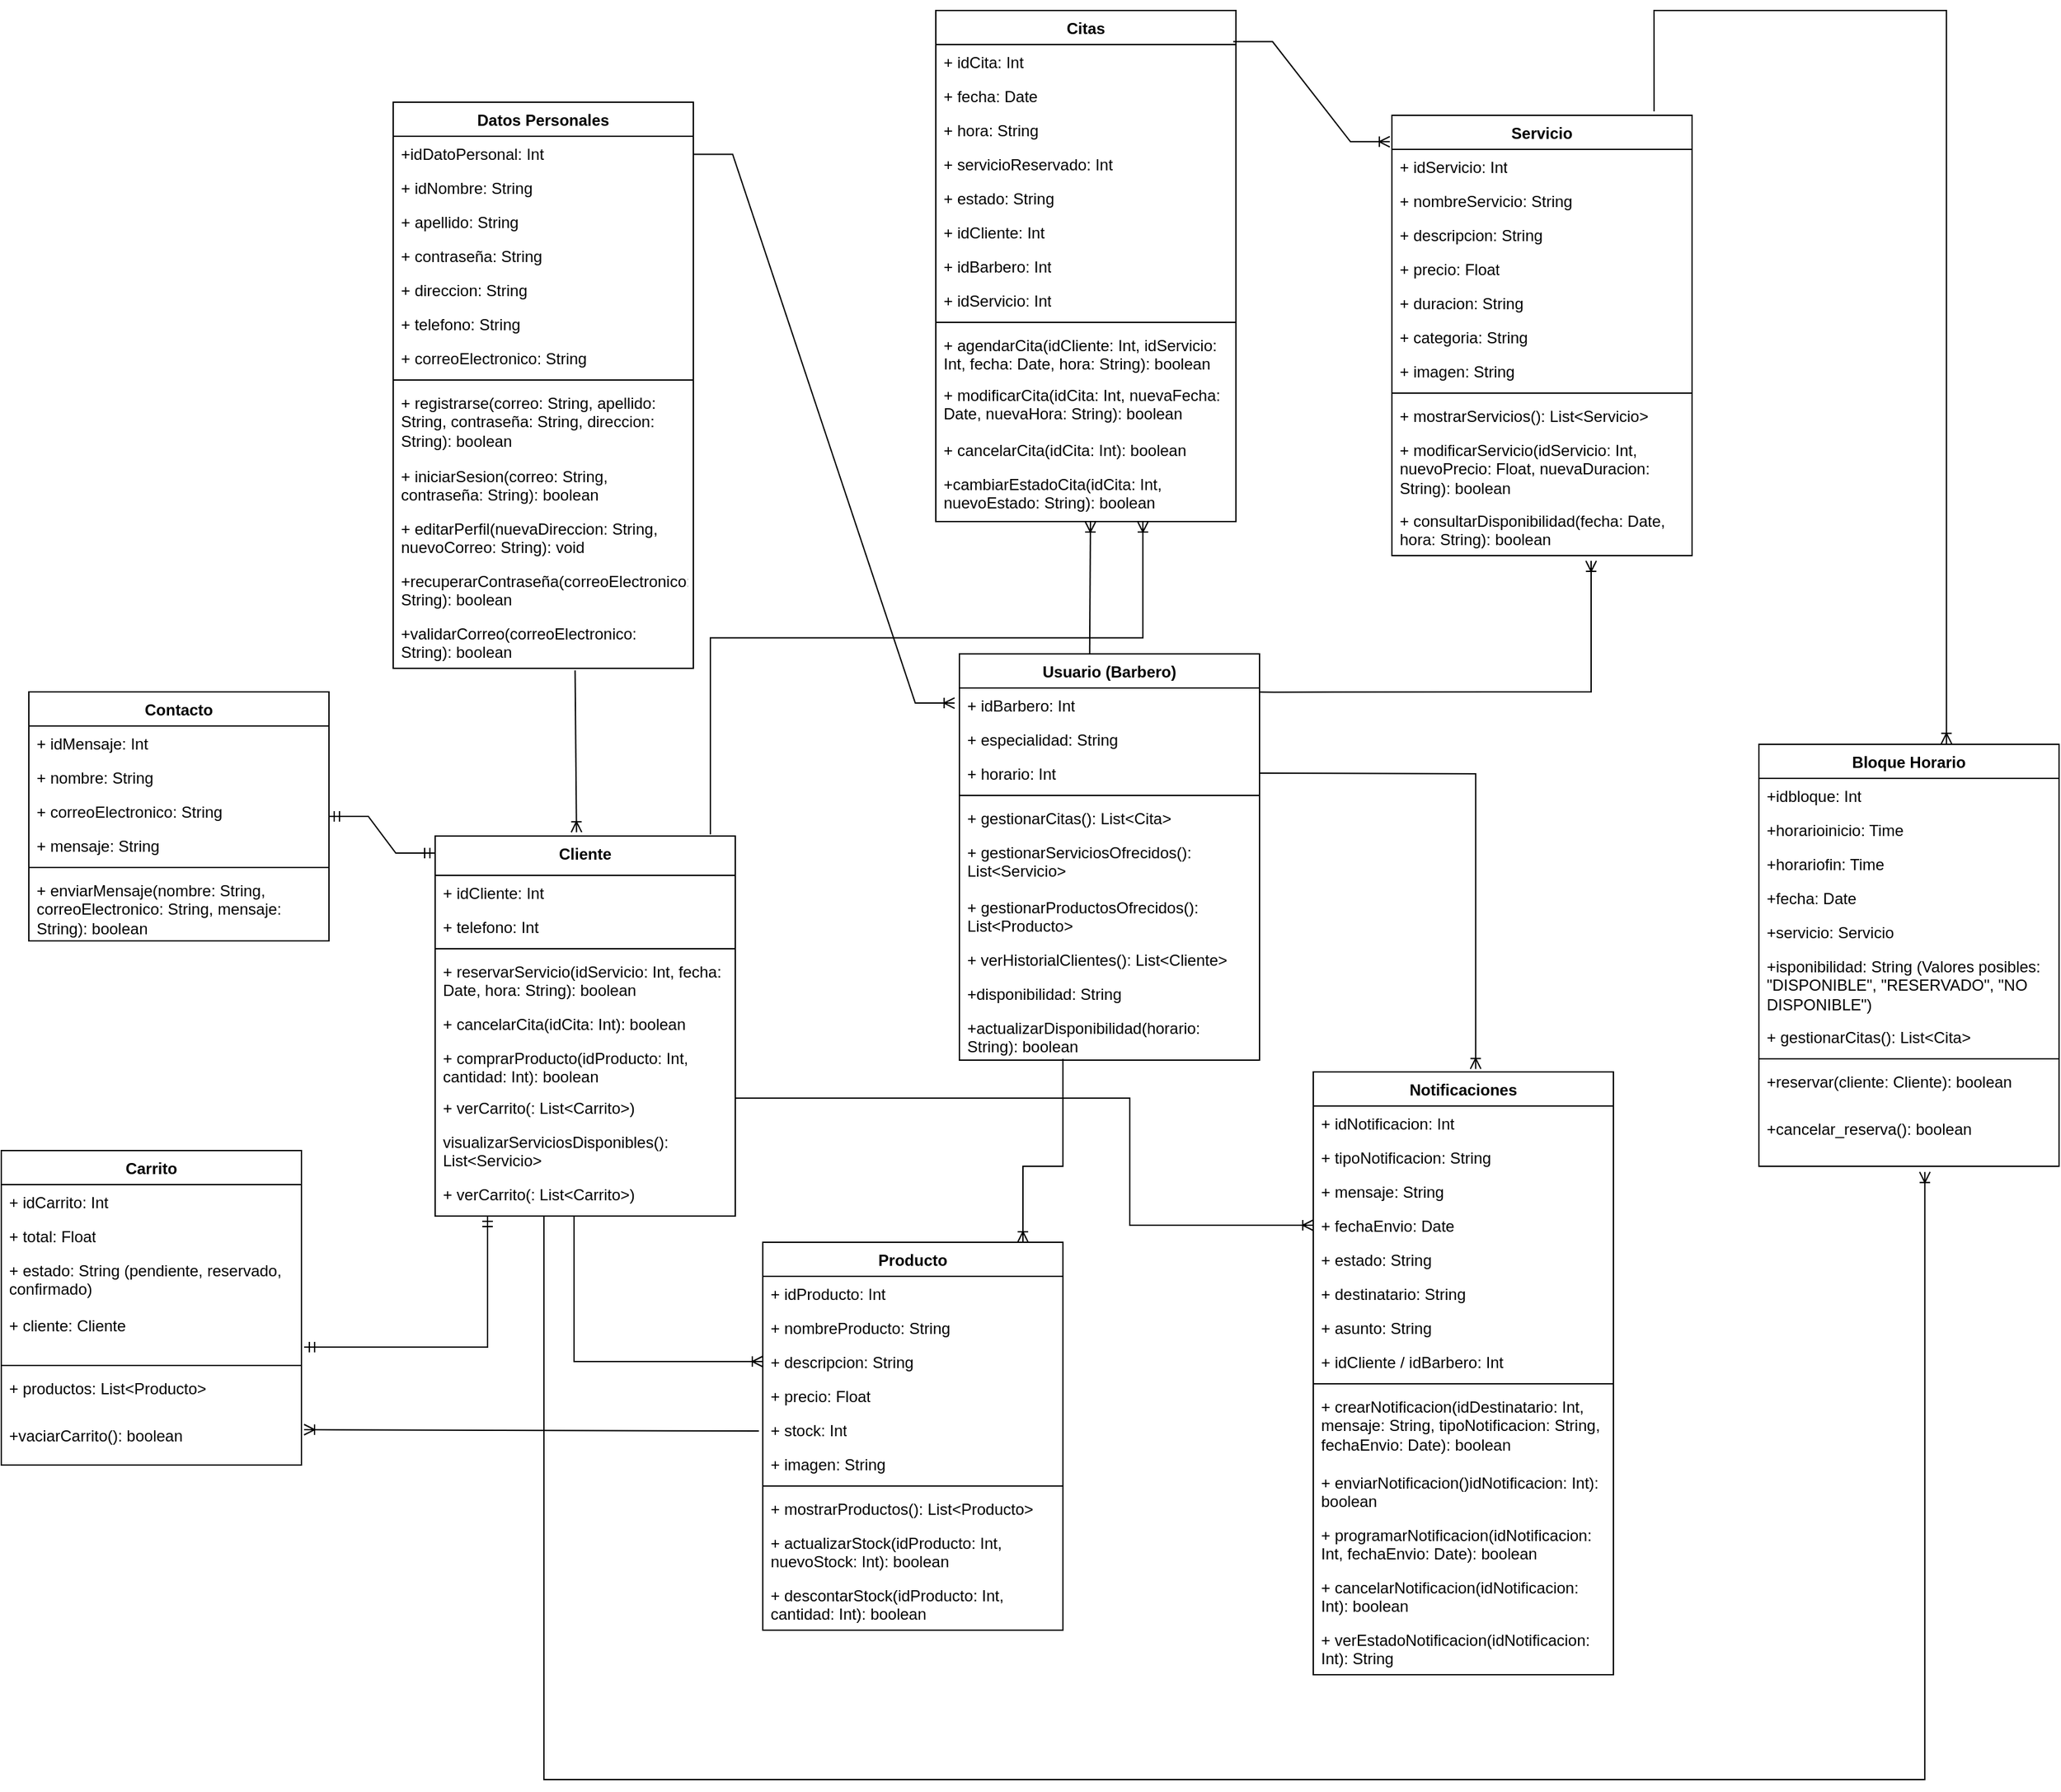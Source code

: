 <mxfile version="25.0.1" pages="3">
  <diagram id="XCet7VN5xTZCWaUMNRCB" name="Diagrama de Clases">
    <mxGraphModel grid="1" page="1" gridSize="10" guides="1" tooltips="1" connect="1" arrows="1" fold="1" pageScale="1" pageWidth="827" pageHeight="1169" math="0" shadow="0">
      <root>
        <mxCell id="0" />
        <mxCell id="1" parent="0" />
        <mxCell id="_GZ_dV0Ks2xLduY6OKeh-7" value="Cliente" style="swimlane;fontStyle=1;align=center;verticalAlign=top;childLayout=stackLayout;horizontal=1;startSize=30;horizontalStack=0;resizeParent=1;resizeParentMax=0;resizeLast=0;collapsible=1;marginBottom=0;whiteSpace=wrap;html=1;" vertex="1" parent="1">
          <mxGeometry x="630" y="830" width="229" height="290" as="geometry" />
        </mxCell>
        <mxCell id="_GZ_dV0Ks2xLduY6OKeh-8" value="+ idCliente: Int&lt;div&gt;&lt;br&gt;&lt;/div&gt;" style="text;strokeColor=none;fillColor=none;align=left;verticalAlign=top;spacingLeft=4;spacingRight=4;overflow=hidden;rotatable=0;points=[[0,0.5],[1,0.5]];portConstraint=eastwest;whiteSpace=wrap;html=1;" vertex="1" parent="_GZ_dV0Ks2xLduY6OKeh-7">
          <mxGeometry y="30" width="229" height="26" as="geometry" />
        </mxCell>
        <mxCell id="_GZ_dV0Ks2xLduY6OKeh-12" value="+ telefono: Int&lt;div&gt;&lt;br&gt;&lt;/div&gt;" style="text;strokeColor=none;fillColor=none;align=left;verticalAlign=top;spacingLeft=4;spacingRight=4;overflow=hidden;rotatable=0;points=[[0,0.5],[1,0.5]];portConstraint=eastwest;whiteSpace=wrap;html=1;" vertex="1" parent="_GZ_dV0Ks2xLduY6OKeh-7">
          <mxGeometry y="56" width="229" height="26" as="geometry" />
        </mxCell>
        <mxCell id="_GZ_dV0Ks2xLduY6OKeh-9" value="" style="line;strokeWidth=1;fillColor=none;align=left;verticalAlign=middle;spacingTop=-1;spacingLeft=3;spacingRight=3;rotatable=0;labelPosition=right;points=[];portConstraint=eastwest;strokeColor=inherit;" vertex="1" parent="_GZ_dV0Ks2xLduY6OKeh-7">
          <mxGeometry y="82" width="229" height="8" as="geometry" />
        </mxCell>
        <mxCell id="_GZ_dV0Ks2xLduY6OKeh-17" value="+&amp;nbsp;reservarServicio(&lt;span class=&quot;hljs-attr&quot;&gt;idServicio&lt;/span&gt;: Int, &lt;span class=&quot;hljs-attr&quot;&gt;fecha&lt;/span&gt;: Date, &lt;span class=&quot;hljs-attr&quot;&gt;hora&lt;/span&gt;: String): &lt;span class=&quot;hljs-keyword&quot;&gt;boolean&lt;/span&gt;" style="text;strokeColor=none;fillColor=none;align=left;verticalAlign=top;spacingLeft=4;spacingRight=4;overflow=hidden;rotatable=0;points=[[0,0.5],[1,0.5]];portConstraint=eastwest;whiteSpace=wrap;html=1;" vertex="1" parent="_GZ_dV0Ks2xLduY6OKeh-7">
          <mxGeometry y="90" width="229" height="40" as="geometry" />
        </mxCell>
        <mxCell id="ZJ1LMk0UvLQuGxRe8OWP-3" value="+ cancelarCita(&lt;span class=&quot;hljs-attr&quot;&gt;idCita&lt;/span&gt;: Int): &lt;span class=&quot;hljs-keyword&quot;&gt;boolean&lt;/span&gt;" style="text;strokeColor=none;fillColor=none;align=left;verticalAlign=top;spacingLeft=4;spacingRight=4;overflow=hidden;rotatable=0;points=[[0,0.5],[1,0.5]];portConstraint=eastwest;whiteSpace=wrap;html=1;" vertex="1" parent="_GZ_dV0Ks2xLduY6OKeh-7">
          <mxGeometry y="130" width="229" height="26" as="geometry" />
        </mxCell>
        <mxCell id="_GZ_dV0Ks2xLduY6OKeh-18" value="+&amp;nbsp;comprarProducto(&lt;span class=&quot;hljs-attr&quot;&gt;idProducto&lt;/span&gt;: Int, &lt;span class=&quot;hljs-attr&quot;&gt;cantidad&lt;/span&gt;: Int): &lt;span class=&quot;hljs-keyword&quot;&gt;boolean&lt;/span&gt;" style="text;strokeColor=none;fillColor=none;align=left;verticalAlign=top;spacingLeft=4;spacingRight=4;overflow=hidden;rotatable=0;points=[[0,0.5],[1,0.5]];portConstraint=eastwest;whiteSpace=wrap;html=1;" vertex="1" parent="_GZ_dV0Ks2xLduY6OKeh-7">
          <mxGeometry y="156" width="229" height="38" as="geometry" />
        </mxCell>
        <mxCell id="_GZ_dV0Ks2xLduY6OKeh-19" value="+&amp;nbsp;verCarrito(: List&amp;lt;Carrito&amp;gt;)" style="text;strokeColor=none;fillColor=none;align=left;verticalAlign=top;spacingLeft=4;spacingRight=4;overflow=hidden;rotatable=0;points=[[0,0.5],[1,0.5]];portConstraint=eastwest;whiteSpace=wrap;html=1;" vertex="1" parent="_GZ_dV0Ks2xLduY6OKeh-7">
          <mxGeometry y="194" width="229" height="26" as="geometry" />
        </mxCell>
        <mxCell id="TQx5rjsRnH3a-b-Vi4R8-2" value="visualizarServiciosDisponibles(): List&amp;lt;Servicio&amp;gt;" style="text;strokeColor=none;fillColor=none;align=left;verticalAlign=top;spacingLeft=4;spacingRight=4;overflow=hidden;rotatable=0;points=[[0,0.5],[1,0.5]];portConstraint=eastwest;whiteSpace=wrap;html=1;" vertex="1" parent="_GZ_dV0Ks2xLduY6OKeh-7">
          <mxGeometry y="220" width="229" height="40" as="geometry" />
        </mxCell>
        <mxCell id="TQx5rjsRnH3a-b-Vi4R8-3" value="+&amp;nbsp;verCarrito(: List&amp;lt;Carrito&amp;gt;)" style="text;strokeColor=none;fillColor=none;align=left;verticalAlign=top;spacingLeft=4;spacingRight=4;overflow=hidden;rotatable=0;points=[[0,0.5],[1,0.5]];portConstraint=eastwest;whiteSpace=wrap;html=1;" vertex="1" parent="_GZ_dV0Ks2xLduY6OKeh-7">
          <mxGeometry y="260" width="229" height="30" as="geometry" />
        </mxCell>
        <mxCell id="_GZ_dV0Ks2xLduY6OKeh-20" value="Usuario (Barbero)" style="swimlane;fontStyle=1;align=center;verticalAlign=top;childLayout=stackLayout;horizontal=1;startSize=26;horizontalStack=0;resizeParent=1;resizeParentMax=0;resizeLast=0;collapsible=1;marginBottom=0;whiteSpace=wrap;html=1;" vertex="1" parent="1">
          <mxGeometry x="1030" y="691" width="229" height="310" as="geometry" />
        </mxCell>
        <mxCell id="_GZ_dV0Ks2xLduY6OKeh-21" value="+ idBarbero: Int&lt;div&gt;&lt;br&gt;&lt;/div&gt;" style="text;strokeColor=none;fillColor=none;align=left;verticalAlign=top;spacingLeft=4;spacingRight=4;overflow=hidden;rotatable=0;points=[[0,0.5],[1,0.5]];portConstraint=eastwest;whiteSpace=wrap;html=1;" vertex="1" parent="_GZ_dV0Ks2xLduY6OKeh-20">
          <mxGeometry y="26" width="229" height="26" as="geometry" />
        </mxCell>
        <mxCell id="_GZ_dV0Ks2xLduY6OKeh-23" value="+ especialidad:&amp;nbsp;String&lt;div&gt;&lt;br&gt;&lt;/div&gt;" style="text;strokeColor=none;fillColor=none;align=left;verticalAlign=top;spacingLeft=4;spacingRight=4;overflow=hidden;rotatable=0;points=[[0,0.5],[1,0.5]];portConstraint=eastwest;whiteSpace=wrap;html=1;" vertex="1" parent="_GZ_dV0Ks2xLduY6OKeh-20">
          <mxGeometry y="52" width="229" height="26" as="geometry" />
        </mxCell>
        <mxCell id="_GZ_dV0Ks2xLduY6OKeh-24" value="+ horario: Int&lt;div&gt;&lt;br&gt;&lt;/div&gt;" style="text;strokeColor=none;fillColor=none;align=left;verticalAlign=top;spacingLeft=4;spacingRight=4;overflow=hidden;rotatable=0;points=[[0,0.5],[1,0.5]];portConstraint=eastwest;whiteSpace=wrap;html=1;" vertex="1" parent="_GZ_dV0Ks2xLduY6OKeh-20">
          <mxGeometry y="78" width="229" height="26" as="geometry" />
        </mxCell>
        <mxCell id="_GZ_dV0Ks2xLduY6OKeh-27" value="" style="line;strokeWidth=1;fillColor=none;align=left;verticalAlign=middle;spacingTop=-1;spacingLeft=3;spacingRight=3;rotatable=0;labelPosition=right;points=[];portConstraint=eastwest;strokeColor=inherit;" vertex="1" parent="_GZ_dV0Ks2xLduY6OKeh-20">
          <mxGeometry y="104" width="229" height="8" as="geometry" />
        </mxCell>
        <mxCell id="_GZ_dV0Ks2xLduY6OKeh-28" value="+&amp;nbsp;gestionarCitas(): List&amp;lt;Cita&amp;gt;" style="text;strokeColor=none;fillColor=none;align=left;verticalAlign=top;spacingLeft=4;spacingRight=4;overflow=hidden;rotatable=0;points=[[0,0.5],[1,0.5]];portConstraint=eastwest;whiteSpace=wrap;html=1;" vertex="1" parent="_GZ_dV0Ks2xLduY6OKeh-20">
          <mxGeometry y="112" width="229" height="26" as="geometry" />
        </mxCell>
        <mxCell id="_GZ_dV0Ks2xLduY6OKeh-29" value="+ gestionarServiciosOfrecidos(): List&amp;lt;Servicio&amp;gt;" style="text;strokeColor=none;fillColor=none;align=left;verticalAlign=top;spacingLeft=4;spacingRight=4;overflow=hidden;rotatable=0;points=[[0,0.5],[1,0.5]];portConstraint=eastwest;whiteSpace=wrap;html=1;" vertex="1" parent="_GZ_dV0Ks2xLduY6OKeh-20">
          <mxGeometry y="138" width="229" height="42" as="geometry" />
        </mxCell>
        <mxCell id="vIySZiKaedKnSDs6DwAr-1" value="+ gestionarProductosOfrecidos(): List&amp;lt;Producto&amp;gt;" style="text;strokeColor=none;fillColor=none;align=left;verticalAlign=top;spacingLeft=4;spacingRight=4;overflow=hidden;rotatable=0;points=[[0,0.5],[1,0.5]];portConstraint=eastwest;whiteSpace=wrap;html=1;" vertex="1" parent="_GZ_dV0Ks2xLduY6OKeh-20">
          <mxGeometry y="180" width="229" height="40" as="geometry" />
        </mxCell>
        <mxCell id="_GZ_dV0Ks2xLduY6OKeh-31" value="+&amp;nbsp;verHistorialClientes(): List&amp;lt;Cliente&amp;gt;" style="text;strokeColor=none;fillColor=none;align=left;verticalAlign=top;spacingLeft=4;spacingRight=4;overflow=hidden;rotatable=0;points=[[0,0.5],[1,0.5]];portConstraint=eastwest;whiteSpace=wrap;html=1;" vertex="1" parent="_GZ_dV0Ks2xLduY6OKeh-20">
          <mxGeometry y="220" width="229" height="26" as="geometry" />
        </mxCell>
        <mxCell id="TQx5rjsRnH3a-b-Vi4R8-4" value="+disponibilidad: String" style="text;strokeColor=none;fillColor=none;align=left;verticalAlign=top;spacingLeft=4;spacingRight=4;overflow=hidden;rotatable=0;points=[[0,0.5],[1,0.5]];portConstraint=eastwest;whiteSpace=wrap;html=1;" vertex="1" parent="_GZ_dV0Ks2xLduY6OKeh-20">
          <mxGeometry y="246" width="229" height="26" as="geometry" />
        </mxCell>
        <mxCell id="TQx5rjsRnH3a-b-Vi4R8-5" value="+actualizarDisponibilidad(horario: String): boolean" style="text;strokeColor=none;fillColor=none;align=left;verticalAlign=top;spacingLeft=4;spacingRight=4;overflow=hidden;rotatable=0;points=[[0,0.5],[1,0.5]];portConstraint=eastwest;whiteSpace=wrap;html=1;" vertex="1" parent="_GZ_dV0Ks2xLduY6OKeh-20">
          <mxGeometry y="272" width="229" height="38" as="geometry" />
        </mxCell>
        <mxCell id="t4LoWaaDqhI4ekx1IVCv-1" value="Servicio" style="swimlane;fontStyle=1;align=center;verticalAlign=top;childLayout=stackLayout;horizontal=1;startSize=26;horizontalStack=0;resizeParent=1;resizeParentMax=0;resizeLast=0;collapsible=1;marginBottom=0;whiteSpace=wrap;html=1;" vertex="1" parent="1">
          <mxGeometry x="1360" y="280" width="229" height="336" as="geometry" />
        </mxCell>
        <mxCell id="t4LoWaaDqhI4ekx1IVCv-2" value="+ idServicio: Int&lt;div&gt;&lt;br&gt;&lt;/div&gt;" style="text;strokeColor=none;fillColor=none;align=left;verticalAlign=top;spacingLeft=4;spacingRight=4;overflow=hidden;rotatable=0;points=[[0,0.5],[1,0.5]];portConstraint=eastwest;whiteSpace=wrap;html=1;" vertex="1" parent="t4LoWaaDqhI4ekx1IVCv-1">
          <mxGeometry y="26" width="229" height="26" as="geometry" />
        </mxCell>
        <mxCell id="t4LoWaaDqhI4ekx1IVCv-3" value="+ nombreServicio: String&lt;div&gt;&lt;br&gt;&lt;/div&gt;" style="text;strokeColor=none;fillColor=none;align=left;verticalAlign=top;spacingLeft=4;spacingRight=4;overflow=hidden;rotatable=0;points=[[0,0.5],[1,0.5]];portConstraint=eastwest;whiteSpace=wrap;html=1;" vertex="1" parent="t4LoWaaDqhI4ekx1IVCv-1">
          <mxGeometry y="52" width="229" height="26" as="geometry" />
        </mxCell>
        <mxCell id="t4LoWaaDqhI4ekx1IVCv-4" value="&lt;div&gt;+ descripcion: String&lt;div&gt;&lt;br&gt;&lt;/div&gt;&lt;/div&gt;" style="text;strokeColor=none;fillColor=none;align=left;verticalAlign=top;spacingLeft=4;spacingRight=4;overflow=hidden;rotatable=0;points=[[0,0.5],[1,0.5]];portConstraint=eastwest;whiteSpace=wrap;html=1;" vertex="1" parent="t4LoWaaDqhI4ekx1IVCv-1">
          <mxGeometry y="78" width="229" height="26" as="geometry" />
        </mxCell>
        <mxCell id="t4LoWaaDqhI4ekx1IVCv-5" value="+ precio: Float&lt;div&gt;&lt;br&gt;&lt;/div&gt;" style="text;strokeColor=none;fillColor=none;align=left;verticalAlign=top;spacingLeft=4;spacingRight=4;overflow=hidden;rotatable=0;points=[[0,0.5],[1,0.5]];portConstraint=eastwest;whiteSpace=wrap;html=1;" vertex="1" parent="t4LoWaaDqhI4ekx1IVCv-1">
          <mxGeometry y="104" width="229" height="26" as="geometry" />
        </mxCell>
        <mxCell id="t4LoWaaDqhI4ekx1IVCv-6" value="&lt;div&gt;+ duracion:&amp;nbsp;String&lt;div&gt;&lt;br&gt;&lt;/div&gt;&lt;/div&gt;" style="text;strokeColor=none;fillColor=none;align=left;verticalAlign=top;spacingLeft=4;spacingRight=4;overflow=hidden;rotatable=0;points=[[0,0.5],[1,0.5]];portConstraint=eastwest;whiteSpace=wrap;html=1;" vertex="1" parent="t4LoWaaDqhI4ekx1IVCv-1">
          <mxGeometry y="130" width="229" height="26" as="geometry" />
        </mxCell>
        <mxCell id="ZJ1LMk0UvLQuGxRe8OWP-6" value="+ categoria: String" style="text;strokeColor=none;fillColor=none;align=left;verticalAlign=top;spacingLeft=4;spacingRight=4;overflow=hidden;rotatable=0;points=[[0,0.5],[1,0.5]];portConstraint=eastwest;whiteSpace=wrap;html=1;" vertex="1" parent="t4LoWaaDqhI4ekx1IVCv-1">
          <mxGeometry y="156" width="229" height="26" as="geometry" />
        </mxCell>
        <mxCell id="TQx5rjsRnH3a-b-Vi4R8-6" value="+&amp;nbsp;imagen: String" style="text;strokeColor=none;fillColor=none;align=left;verticalAlign=top;spacingLeft=4;spacingRight=4;overflow=hidden;rotatable=0;points=[[0,0.5],[1,0.5]];portConstraint=eastwest;whiteSpace=wrap;html=1;" vertex="1" parent="t4LoWaaDqhI4ekx1IVCv-1">
          <mxGeometry y="182" width="229" height="26" as="geometry" />
        </mxCell>
        <mxCell id="t4LoWaaDqhI4ekx1IVCv-9" value="" style="line;strokeWidth=1;fillColor=none;align=left;verticalAlign=middle;spacingTop=-1;spacingLeft=3;spacingRight=3;rotatable=0;labelPosition=right;points=[];portConstraint=eastwest;strokeColor=inherit;" vertex="1" parent="t4LoWaaDqhI4ekx1IVCv-1">
          <mxGeometry y="208" width="229" height="8" as="geometry" />
        </mxCell>
        <mxCell id="t4LoWaaDqhI4ekx1IVCv-10" value="+&amp;nbsp;mostrarServicios(): List&amp;lt;Servicio&amp;gt;" style="text;strokeColor=none;fillColor=none;align=left;verticalAlign=top;spacingLeft=4;spacingRight=4;overflow=hidden;rotatable=0;points=[[0,0.5],[1,0.5]];portConstraint=eastwest;whiteSpace=wrap;html=1;" vertex="1" parent="t4LoWaaDqhI4ekx1IVCv-1">
          <mxGeometry y="216" width="229" height="26" as="geometry" />
        </mxCell>
        <mxCell id="76lnuv3Xz0jmnaSK997v-1" value="+&amp;nbsp;modificarServicio(&lt;span class=&quot;hljs-attr&quot;&gt;idServicio&lt;/span&gt;: Int, &lt;span class=&quot;hljs-attr&quot;&gt;nuevoPrecio&lt;/span&gt;: Float, &lt;span class=&quot;hljs-attr&quot;&gt;nuevaDuracion&lt;/span&gt;: String): &lt;span class=&quot;hljs-keyword&quot;&gt;boolean&lt;/span&gt;" style="text;strokeColor=none;fillColor=none;align=left;verticalAlign=top;spacingLeft=4;spacingRight=4;overflow=hidden;rotatable=0;points=[[0,0.5],[1,0.5]];portConstraint=eastwest;whiteSpace=wrap;html=1;" vertex="1" parent="t4LoWaaDqhI4ekx1IVCv-1">
          <mxGeometry y="242" width="229" height="54" as="geometry" />
        </mxCell>
        <mxCell id="t4LoWaaDqhI4ekx1IVCv-11" value="+ consultarDisponibilidad(&lt;span class=&quot;hljs-attr&quot;&gt;fecha&lt;/span&gt;: Date, &lt;span class=&quot;hljs-attr&quot;&gt;hora&lt;/span&gt;: String): &lt;span class=&quot;hljs-keyword&quot;&gt;boolean&lt;/span&gt;" style="text;strokeColor=none;fillColor=none;align=left;verticalAlign=top;spacingLeft=4;spacingRight=4;overflow=hidden;rotatable=0;points=[[0,0.5],[1,0.5]];portConstraint=eastwest;whiteSpace=wrap;html=1;" vertex="1" parent="t4LoWaaDqhI4ekx1IVCv-1">
          <mxGeometry y="296" width="229" height="40" as="geometry" />
        </mxCell>
        <mxCell id="RdoRXAk0iZ7XYq4GaCZd-1" value=" Producto" style="swimlane;fontStyle=1;align=center;verticalAlign=top;childLayout=stackLayout;horizontal=1;startSize=26;horizontalStack=0;resizeParent=1;resizeParentMax=0;resizeLast=0;collapsible=1;marginBottom=0;whiteSpace=wrap;html=1;" vertex="1" parent="1">
          <mxGeometry x="880" y="1140" width="229" height="296" as="geometry" />
        </mxCell>
        <mxCell id="RdoRXAk0iZ7XYq4GaCZd-2" value="+ idProducto: Int&lt;div&gt;&lt;br&gt;&lt;/div&gt;" style="text;strokeColor=none;fillColor=none;align=left;verticalAlign=top;spacingLeft=4;spacingRight=4;overflow=hidden;rotatable=0;points=[[0,0.5],[1,0.5]];portConstraint=eastwest;whiteSpace=wrap;html=1;" vertex="1" parent="RdoRXAk0iZ7XYq4GaCZd-1">
          <mxGeometry y="26" width="229" height="26" as="geometry" />
        </mxCell>
        <mxCell id="RdoRXAk0iZ7XYq4GaCZd-3" value="+ nombreProducto: String&lt;div&gt;&lt;br&gt;&lt;/div&gt;" style="text;strokeColor=none;fillColor=none;align=left;verticalAlign=top;spacingLeft=4;spacingRight=4;overflow=hidden;rotatable=0;points=[[0,0.5],[1,0.5]];portConstraint=eastwest;whiteSpace=wrap;html=1;" vertex="1" parent="RdoRXAk0iZ7XYq4GaCZd-1">
          <mxGeometry y="52" width="229" height="26" as="geometry" />
        </mxCell>
        <mxCell id="RdoRXAk0iZ7XYq4GaCZd-4" value="&lt;div&gt;+ descripcion: String&lt;div&gt;&lt;br&gt;&lt;/div&gt;&lt;/div&gt;" style="text;strokeColor=none;fillColor=none;align=left;verticalAlign=top;spacingLeft=4;spacingRight=4;overflow=hidden;rotatable=0;points=[[0,0.5],[1,0.5]];portConstraint=eastwest;whiteSpace=wrap;html=1;" vertex="1" parent="RdoRXAk0iZ7XYq4GaCZd-1">
          <mxGeometry y="78" width="229" height="26" as="geometry" />
        </mxCell>
        <mxCell id="RdoRXAk0iZ7XYq4GaCZd-5" value="+ precio: Float&lt;div&gt;&lt;br&gt;&lt;/div&gt;" style="text;strokeColor=none;fillColor=none;align=left;verticalAlign=top;spacingLeft=4;spacingRight=4;overflow=hidden;rotatable=0;points=[[0,0.5],[1,0.5]];portConstraint=eastwest;whiteSpace=wrap;html=1;" vertex="1" parent="RdoRXAk0iZ7XYq4GaCZd-1">
          <mxGeometry y="104" width="229" height="26" as="geometry" />
        </mxCell>
        <mxCell id="RdoRXAk0iZ7XYq4GaCZd-6" value="&lt;div&gt;+ stock:&amp;nbsp;Int&lt;div&gt;&lt;br&gt;&lt;/div&gt;&lt;/div&gt;" style="text;strokeColor=none;fillColor=none;align=left;verticalAlign=top;spacingLeft=4;spacingRight=4;overflow=hidden;rotatable=0;points=[[0,0.5],[1,0.5]];portConstraint=eastwest;whiteSpace=wrap;html=1;" vertex="1" parent="RdoRXAk0iZ7XYq4GaCZd-1">
          <mxGeometry y="130" width="229" height="26" as="geometry" />
        </mxCell>
        <mxCell id="kNfPrlZO4iwf0uBzXRxe-13" value="&lt;div&gt;+ imagen: String&lt;div&gt;&lt;br&gt;&lt;/div&gt;&lt;/div&gt;" style="text;strokeColor=none;fillColor=none;align=left;verticalAlign=top;spacingLeft=4;spacingRight=4;overflow=hidden;rotatable=0;points=[[0,0.5],[1,0.5]];portConstraint=eastwest;whiteSpace=wrap;html=1;" vertex="1" parent="RdoRXAk0iZ7XYq4GaCZd-1">
          <mxGeometry y="156" width="229" height="26" as="geometry" />
        </mxCell>
        <mxCell id="RdoRXAk0iZ7XYq4GaCZd-7" value="" style="line;strokeWidth=1;fillColor=none;align=left;verticalAlign=middle;spacingTop=-1;spacingLeft=3;spacingRight=3;rotatable=0;labelPosition=right;points=[];portConstraint=eastwest;strokeColor=inherit;" vertex="1" parent="RdoRXAk0iZ7XYq4GaCZd-1">
          <mxGeometry y="182" width="229" height="8" as="geometry" />
        </mxCell>
        <mxCell id="RdoRXAk0iZ7XYq4GaCZd-8" value="+ mostrarProductos(): List&amp;lt;Producto&amp;gt;" style="text;strokeColor=none;fillColor=none;align=left;verticalAlign=top;spacingLeft=4;spacingRight=4;overflow=hidden;rotatable=0;points=[[0,0.5],[1,0.5]];portConstraint=eastwest;whiteSpace=wrap;html=1;" vertex="1" parent="RdoRXAk0iZ7XYq4GaCZd-1">
          <mxGeometry y="190" width="229" height="26" as="geometry" />
        </mxCell>
        <mxCell id="RdoRXAk0iZ7XYq4GaCZd-9" value="+&amp;nbsp;actualizarStock(&lt;span class=&quot;hljs-attr&quot;&gt;idProducto&lt;/span&gt;: Int, &lt;span class=&quot;hljs-attr&quot;&gt;nuevoStock&lt;/span&gt;: Int): &lt;span class=&quot;hljs-keyword&quot;&gt;boolean&lt;/span&gt;" style="text;strokeColor=none;fillColor=none;align=left;verticalAlign=top;spacingLeft=4;spacingRight=4;overflow=hidden;rotatable=0;points=[[0,0.5],[1,0.5]];portConstraint=eastwest;whiteSpace=wrap;html=1;" vertex="1" parent="RdoRXAk0iZ7XYq4GaCZd-1">
          <mxGeometry y="216" width="229" height="40" as="geometry" />
        </mxCell>
        <mxCell id="RdoRXAk0iZ7XYq4GaCZd-10" value="+ descontarStock(&lt;span class=&quot;hljs-attr&quot;&gt;idProducto&lt;/span&gt;: Int, &lt;span class=&quot;hljs-attr&quot;&gt;cantidad&lt;/span&gt;: Int): &lt;span class=&quot;hljs-keyword&quot;&gt;boolean&lt;/span&gt;" style="text;strokeColor=none;fillColor=none;align=left;verticalAlign=top;spacingLeft=4;spacingRight=4;overflow=hidden;rotatable=0;points=[[0,0.5],[1,0.5]];portConstraint=eastwest;whiteSpace=wrap;html=1;" vertex="1" parent="RdoRXAk0iZ7XYq4GaCZd-1">
          <mxGeometry y="256" width="229" height="40" as="geometry" />
        </mxCell>
        <mxCell id="RdoRXAk0iZ7XYq4GaCZd-11" value=" Citas" style="swimlane;fontStyle=1;align=center;verticalAlign=top;childLayout=stackLayout;horizontal=1;startSize=26;horizontalStack=0;resizeParent=1;resizeParentMax=0;resizeLast=0;collapsible=1;marginBottom=0;whiteSpace=wrap;html=1;" vertex="1" parent="1">
          <mxGeometry x="1012" y="200" width="229" height="390" as="geometry" />
        </mxCell>
        <mxCell id="RdoRXAk0iZ7XYq4GaCZd-12" value="+ idCita: Int&lt;div&gt;&lt;br&gt;&lt;/div&gt;" style="text;strokeColor=none;fillColor=none;align=left;verticalAlign=top;spacingLeft=4;spacingRight=4;overflow=hidden;rotatable=0;points=[[0,0.5],[1,0.5]];portConstraint=eastwest;whiteSpace=wrap;html=1;" vertex="1" parent="RdoRXAk0iZ7XYq4GaCZd-11">
          <mxGeometry y="26" width="229" height="26" as="geometry" />
        </mxCell>
        <mxCell id="RdoRXAk0iZ7XYq4GaCZd-13" value="+ fecha: Date&lt;div&gt;&lt;br&gt;&lt;/div&gt;" style="text;strokeColor=none;fillColor=none;align=left;verticalAlign=top;spacingLeft=4;spacingRight=4;overflow=hidden;rotatable=0;points=[[0,0.5],[1,0.5]];portConstraint=eastwest;whiteSpace=wrap;html=1;" vertex="1" parent="RdoRXAk0iZ7XYq4GaCZd-11">
          <mxGeometry y="52" width="229" height="26" as="geometry" />
        </mxCell>
        <mxCell id="RdoRXAk0iZ7XYq4GaCZd-14" value="&lt;div&gt;+ hora: String&lt;div&gt;&lt;br&gt;&lt;/div&gt;&lt;/div&gt;" style="text;strokeColor=none;fillColor=none;align=left;verticalAlign=top;spacingLeft=4;spacingRight=4;overflow=hidden;rotatable=0;points=[[0,0.5],[1,0.5]];portConstraint=eastwest;whiteSpace=wrap;html=1;" vertex="1" parent="RdoRXAk0iZ7XYq4GaCZd-11">
          <mxGeometry y="78" width="229" height="26" as="geometry" />
        </mxCell>
        <mxCell id="RdoRXAk0iZ7XYq4GaCZd-15" value="+ servicioReservado: Int&lt;div&gt;&lt;br&gt;&lt;/div&gt;" style="text;strokeColor=none;fillColor=none;align=left;verticalAlign=top;spacingLeft=4;spacingRight=4;overflow=hidden;rotatable=0;points=[[0,0.5],[1,0.5]];portConstraint=eastwest;whiteSpace=wrap;html=1;" vertex="1" parent="RdoRXAk0iZ7XYq4GaCZd-11">
          <mxGeometry y="104" width="229" height="26" as="geometry" />
        </mxCell>
        <mxCell id="ZJ1LMk0UvLQuGxRe8OWP-7" value="+&amp;nbsp;estado: String" style="text;strokeColor=none;fillColor=none;align=left;verticalAlign=top;spacingLeft=4;spacingRight=4;overflow=hidden;rotatable=0;points=[[0,0.5],[1,0.5]];portConstraint=eastwest;whiteSpace=wrap;html=1;" vertex="1" parent="RdoRXAk0iZ7XYq4GaCZd-11">
          <mxGeometry y="130" width="229" height="26" as="geometry" />
        </mxCell>
        <mxCell id="Czysbv26uRpS7bILlkcf-3" value="+&amp;nbsp;idCliente: Int" style="text;strokeColor=none;fillColor=none;align=left;verticalAlign=top;spacingLeft=4;spacingRight=4;overflow=hidden;rotatable=0;points=[[0,0.5],[1,0.5]];portConstraint=eastwest;whiteSpace=wrap;html=1;" vertex="1" parent="RdoRXAk0iZ7XYq4GaCZd-11">
          <mxGeometry y="156" width="229" height="26" as="geometry" />
        </mxCell>
        <mxCell id="Czysbv26uRpS7bILlkcf-1" value="+&amp;nbsp;idBarbero: Int" style="text;strokeColor=none;fillColor=none;align=left;verticalAlign=top;spacingLeft=4;spacingRight=4;overflow=hidden;rotatable=0;points=[[0,0.5],[1,0.5]];portConstraint=eastwest;whiteSpace=wrap;html=1;" vertex="1" parent="RdoRXAk0iZ7XYq4GaCZd-11">
          <mxGeometry y="182" width="229" height="26" as="geometry" />
        </mxCell>
        <mxCell id="Czysbv26uRpS7bILlkcf-2" value="+&amp;nbsp;idServicio: Int" style="text;strokeColor=none;fillColor=none;align=left;verticalAlign=top;spacingLeft=4;spacingRight=4;overflow=hidden;rotatable=0;points=[[0,0.5],[1,0.5]];portConstraint=eastwest;whiteSpace=wrap;html=1;" vertex="1" parent="RdoRXAk0iZ7XYq4GaCZd-11">
          <mxGeometry y="208" width="229" height="26" as="geometry" />
        </mxCell>
        <mxCell id="RdoRXAk0iZ7XYq4GaCZd-17" value="" style="line;strokeWidth=1;fillColor=none;align=left;verticalAlign=middle;spacingTop=-1;spacingLeft=3;spacingRight=3;rotatable=0;labelPosition=right;points=[];portConstraint=eastwest;strokeColor=inherit;" vertex="1" parent="RdoRXAk0iZ7XYq4GaCZd-11">
          <mxGeometry y="234" width="229" height="8" as="geometry" />
        </mxCell>
        <mxCell id="RdoRXAk0iZ7XYq4GaCZd-18" value="+ agendarCita(&lt;span class=&quot;hljs-attr&quot;&gt;idCliente&lt;/span&gt;: Int, &lt;span class=&quot;hljs-attr&quot;&gt;idServicio&lt;/span&gt;: Int, &lt;span class=&quot;hljs-attr&quot;&gt;fecha&lt;/span&gt;: Date, &lt;span class=&quot;hljs-attr&quot;&gt;hora&lt;/span&gt;: String): &lt;span class=&quot;hljs-keyword&quot;&gt;boolean&lt;/span&gt;" style="text;strokeColor=none;fillColor=none;align=left;verticalAlign=top;spacingLeft=4;spacingRight=4;overflow=hidden;rotatable=0;points=[[0,0.5],[1,0.5]];portConstraint=eastwest;whiteSpace=wrap;html=1;" vertex="1" parent="RdoRXAk0iZ7XYq4GaCZd-11">
          <mxGeometry y="242" width="229" height="38" as="geometry" />
        </mxCell>
        <mxCell id="RdoRXAk0iZ7XYq4GaCZd-19" value="+&amp;nbsp;modificarCita(&lt;span class=&quot;hljs-attr&quot;&gt;idCita&lt;/span&gt;: Int, &lt;span class=&quot;hljs-attr&quot;&gt;nuevaFecha&lt;/span&gt;: Date, &lt;span class=&quot;hljs-attr&quot;&gt;nuevaHora&lt;/span&gt;: String): &lt;span class=&quot;hljs-keyword&quot;&gt;boolean&lt;/span&gt;" style="text;strokeColor=none;fillColor=none;align=left;verticalAlign=top;spacingLeft=4;spacingRight=4;overflow=hidden;rotatable=0;points=[[0,0.5],[1,0.5]];portConstraint=eastwest;whiteSpace=wrap;html=1;" vertex="1" parent="RdoRXAk0iZ7XYq4GaCZd-11">
          <mxGeometry y="280" width="229" height="42" as="geometry" />
        </mxCell>
        <mxCell id="RdoRXAk0iZ7XYq4GaCZd-20" value="+&amp;nbsp;cancelarCita(&lt;span class=&quot;hljs-attr&quot;&gt;idCita&lt;/span&gt;: Int): &lt;span class=&quot;hljs-keyword&quot;&gt;boolean&lt;/span&gt;" style="text;strokeColor=none;fillColor=none;align=left;verticalAlign=top;spacingLeft=4;spacingRight=4;overflow=hidden;rotatable=0;points=[[0,0.5],[1,0.5]];portConstraint=eastwest;whiteSpace=wrap;html=1;" vertex="1" parent="RdoRXAk0iZ7XYq4GaCZd-11">
          <mxGeometry y="322" width="229" height="26" as="geometry" />
        </mxCell>
        <mxCell id="TQx5rjsRnH3a-b-Vi4R8-7" value="+cambiarEstadoCita(idCita: Int, nuevoEstado: String): boolean" style="text;strokeColor=none;fillColor=none;align=left;verticalAlign=top;spacingLeft=4;spacingRight=4;overflow=hidden;rotatable=0;points=[[0,0.5],[1,0.5]];portConstraint=eastwest;whiteSpace=wrap;html=1;" vertex="1" parent="RdoRXAk0iZ7XYq4GaCZd-11">
          <mxGeometry y="348" width="229" height="42" as="geometry" />
        </mxCell>
        <mxCell id="eXMg8m3v4bvYZACt2olH-1" value=" Contacto" style="swimlane;fontStyle=1;align=center;verticalAlign=top;childLayout=stackLayout;horizontal=1;startSize=26;horizontalStack=0;resizeParent=1;resizeParentMax=0;resizeLast=0;collapsible=1;marginBottom=0;whiteSpace=wrap;html=1;" vertex="1" parent="1">
          <mxGeometry x="320" y="720" width="229" height="190" as="geometry" />
        </mxCell>
        <mxCell id="eXMg8m3v4bvYZACt2olH-2" value="+ idMensaje: Int&lt;div&gt;&lt;br&gt;&lt;/div&gt;" style="text;strokeColor=none;fillColor=none;align=left;verticalAlign=top;spacingLeft=4;spacingRight=4;overflow=hidden;rotatable=0;points=[[0,0.5],[1,0.5]];portConstraint=eastwest;whiteSpace=wrap;html=1;" vertex="1" parent="eXMg8m3v4bvYZACt2olH-1">
          <mxGeometry y="26" width="229" height="26" as="geometry" />
        </mxCell>
        <mxCell id="eXMg8m3v4bvYZACt2olH-3" value="+ nombre: String&lt;div&gt;&lt;br&gt;&lt;/div&gt;" style="text;strokeColor=none;fillColor=none;align=left;verticalAlign=top;spacingLeft=4;spacingRight=4;overflow=hidden;rotatable=0;points=[[0,0.5],[1,0.5]];portConstraint=eastwest;whiteSpace=wrap;html=1;" vertex="1" parent="eXMg8m3v4bvYZACt2olH-1">
          <mxGeometry y="52" width="229" height="26" as="geometry" />
        </mxCell>
        <mxCell id="eXMg8m3v4bvYZACt2olH-4" value="&lt;div&gt;+ correoElectronico: String&lt;div&gt;&lt;br&gt;&lt;/div&gt;&lt;/div&gt;" style="text;strokeColor=none;fillColor=none;align=left;verticalAlign=top;spacingLeft=4;spacingRight=4;overflow=hidden;rotatable=0;points=[[0,0.5],[1,0.5]];portConstraint=eastwest;whiteSpace=wrap;html=1;" vertex="1" parent="eXMg8m3v4bvYZACt2olH-1">
          <mxGeometry y="78" width="229" height="26" as="geometry" />
        </mxCell>
        <mxCell id="eXMg8m3v4bvYZACt2olH-5" value="+ mensaje: String&lt;div&gt;&lt;br&gt;&lt;/div&gt;" style="text;strokeColor=none;fillColor=none;align=left;verticalAlign=top;spacingLeft=4;spacingRight=4;overflow=hidden;rotatable=0;points=[[0,0.5],[1,0.5]];portConstraint=eastwest;whiteSpace=wrap;html=1;" vertex="1" parent="eXMg8m3v4bvYZACt2olH-1">
          <mxGeometry y="104" width="229" height="26" as="geometry" />
        </mxCell>
        <mxCell id="eXMg8m3v4bvYZACt2olH-7" value="" style="line;strokeWidth=1;fillColor=none;align=left;verticalAlign=middle;spacingTop=-1;spacingLeft=3;spacingRight=3;rotatable=0;labelPosition=right;points=[];portConstraint=eastwest;strokeColor=inherit;" vertex="1" parent="eXMg8m3v4bvYZACt2olH-1">
          <mxGeometry y="130" width="229" height="8" as="geometry" />
        </mxCell>
        <mxCell id="eXMg8m3v4bvYZACt2olH-8" value="+ enviarMensaje(nombre: &lt;span class=&quot;hljs-type&quot;&gt;String&lt;/span&gt;, correoElectronico: &lt;span class=&quot;hljs-type&quot;&gt;String&lt;/span&gt;, mensaje: &lt;span class=&quot;hljs-type&quot;&gt;String&lt;/span&gt;): &lt;span class=&quot;hljs-type&quot;&gt;boolean&lt;/span&gt;" style="text;strokeColor=none;fillColor=none;align=left;verticalAlign=top;spacingLeft=4;spacingRight=4;overflow=hidden;rotatable=0;points=[[0,0.5],[1,0.5]];portConstraint=eastwest;whiteSpace=wrap;html=1;" vertex="1" parent="eXMg8m3v4bvYZACt2olH-1">
          <mxGeometry y="138" width="229" height="52" as="geometry" />
        </mxCell>
        <mxCell id="ZJ1LMk0UvLQuGxRe8OWP-22" value="Notificaciones" style="swimlane;fontStyle=1;align=center;verticalAlign=top;childLayout=stackLayout;horizontal=1;startSize=26;horizontalStack=0;resizeParent=1;resizeParentMax=0;resizeLast=0;collapsible=1;marginBottom=0;whiteSpace=wrap;html=1;" vertex="1" parent="1">
          <mxGeometry x="1300" y="1010" width="229" height="460" as="geometry" />
        </mxCell>
        <mxCell id="ZJ1LMk0UvLQuGxRe8OWP-23" value="+ idNotificacion: Int&lt;div&gt;&lt;br&gt;&lt;/div&gt;" style="text;strokeColor=none;fillColor=none;align=left;verticalAlign=top;spacingLeft=4;spacingRight=4;overflow=hidden;rotatable=0;points=[[0,0.5],[1,0.5]];portConstraint=eastwest;whiteSpace=wrap;html=1;" vertex="1" parent="ZJ1LMk0UvLQuGxRe8OWP-22">
          <mxGeometry y="26" width="229" height="26" as="geometry" />
        </mxCell>
        <mxCell id="ZJ1LMk0UvLQuGxRe8OWP-24" value="+ tipoNotificacion: String" style="text;strokeColor=none;fillColor=none;align=left;verticalAlign=top;spacingLeft=4;spacingRight=4;overflow=hidden;rotatable=0;points=[[0,0.5],[1,0.5]];portConstraint=eastwest;whiteSpace=wrap;html=1;" vertex="1" parent="ZJ1LMk0UvLQuGxRe8OWP-22">
          <mxGeometry y="52" width="229" height="26" as="geometry" />
        </mxCell>
        <mxCell id="ZJ1LMk0UvLQuGxRe8OWP-25" value="&lt;div&gt;+ mensaje: String&lt;/div&gt;" style="text;strokeColor=none;fillColor=none;align=left;verticalAlign=top;spacingLeft=4;spacingRight=4;overflow=hidden;rotatable=0;points=[[0,0.5],[1,0.5]];portConstraint=eastwest;whiteSpace=wrap;html=1;" vertex="1" parent="ZJ1LMk0UvLQuGxRe8OWP-22">
          <mxGeometry y="78" width="229" height="26" as="geometry" />
        </mxCell>
        <mxCell id="ZJ1LMk0UvLQuGxRe8OWP-26" value="+ fechaEnvio: Date" style="text;strokeColor=none;fillColor=none;align=left;verticalAlign=top;spacingLeft=4;spacingRight=4;overflow=hidden;rotatable=0;points=[[0,0.5],[1,0.5]];portConstraint=eastwest;whiteSpace=wrap;html=1;" vertex="1" parent="ZJ1LMk0UvLQuGxRe8OWP-22">
          <mxGeometry y="104" width="229" height="26" as="geometry" />
        </mxCell>
        <mxCell id="ZJ1LMk0UvLQuGxRe8OWP-27" value="+ estado: String&lt;div&gt;&lt;br&gt;&lt;/div&gt;" style="text;strokeColor=none;fillColor=none;align=left;verticalAlign=top;spacingLeft=4;spacingRight=4;overflow=hidden;rotatable=0;points=[[0,0.5],[1,0.5]];portConstraint=eastwest;whiteSpace=wrap;html=1;" vertex="1" parent="ZJ1LMk0UvLQuGxRe8OWP-22">
          <mxGeometry y="130" width="229" height="26" as="geometry" />
        </mxCell>
        <mxCell id="ZJ1LMk0UvLQuGxRe8OWP-28" value="+ destinatario: String&lt;div&gt;&lt;br&gt;&lt;/div&gt;" style="text;strokeColor=none;fillColor=none;align=left;verticalAlign=top;spacingLeft=4;spacingRight=4;overflow=hidden;rotatable=0;points=[[0,0.5],[1,0.5]];portConstraint=eastwest;whiteSpace=wrap;html=1;" vertex="1" parent="ZJ1LMk0UvLQuGxRe8OWP-22">
          <mxGeometry y="156" width="229" height="26" as="geometry" />
        </mxCell>
        <mxCell id="ZJ1LMk0UvLQuGxRe8OWP-29" value="+ asunto: String&lt;div&gt;&lt;br&gt;&lt;/div&gt;" style="text;strokeColor=none;fillColor=none;align=left;verticalAlign=top;spacingLeft=4;spacingRight=4;overflow=hidden;rotatable=0;points=[[0,0.5],[1,0.5]];portConstraint=eastwest;whiteSpace=wrap;html=1;" vertex="1" parent="ZJ1LMk0UvLQuGxRe8OWP-22">
          <mxGeometry y="182" width="229" height="26" as="geometry" />
        </mxCell>
        <mxCell id="ZJ1LMk0UvLQuGxRe8OWP-30" value="+ idCliente / idBarbero: Int" style="text;strokeColor=none;fillColor=none;align=left;verticalAlign=top;spacingLeft=4;spacingRight=4;overflow=hidden;rotatable=0;points=[[0,0.5],[1,0.5]];portConstraint=eastwest;whiteSpace=wrap;html=1;" vertex="1" parent="ZJ1LMk0UvLQuGxRe8OWP-22">
          <mxGeometry y="208" width="229" height="26" as="geometry" />
        </mxCell>
        <mxCell id="ZJ1LMk0UvLQuGxRe8OWP-31" value="" style="line;strokeWidth=1;fillColor=none;align=left;verticalAlign=middle;spacingTop=-1;spacingLeft=3;spacingRight=3;rotatable=0;labelPosition=right;points=[];portConstraint=eastwest;strokeColor=inherit;" vertex="1" parent="ZJ1LMk0UvLQuGxRe8OWP-22">
          <mxGeometry y="234" width="229" height="8" as="geometry" />
        </mxCell>
        <mxCell id="ZJ1LMk0UvLQuGxRe8OWP-32" value="+ crearNotificacion(&lt;span class=&quot;hljs-attr&quot;&gt;idDestinatario&lt;/span&gt;: Int, &lt;span class=&quot;hljs-attr&quot;&gt;mensaje&lt;/span&gt;: String, &lt;span class=&quot;hljs-attr&quot;&gt;tipoNotificacion&lt;/span&gt;: String, &lt;span class=&quot;hljs-attr&quot;&gt;fechaEnvio&lt;/span&gt;: Date): &lt;span class=&quot;hljs-keyword&quot;&gt;boolean&lt;/span&gt;" style="text;strokeColor=none;fillColor=none;align=left;verticalAlign=top;spacingLeft=4;spacingRight=4;overflow=hidden;rotatable=0;points=[[0,0.5],[1,0.5]];portConstraint=eastwest;whiteSpace=wrap;html=1;" vertex="1" parent="ZJ1LMk0UvLQuGxRe8OWP-22">
          <mxGeometry y="242" width="229" height="58" as="geometry" />
        </mxCell>
        <mxCell id="ZJ1LMk0UvLQuGxRe8OWP-33" value="+&amp;nbsp;enviarNotificacion()&lt;span class=&quot;hljs-attr&quot;&gt;idNotificacion&lt;/span&gt;: Int): &lt;span class=&quot;hljs-keyword&quot;&gt;boolean&lt;/span&gt;" style="text;strokeColor=none;fillColor=none;align=left;verticalAlign=top;spacingLeft=4;spacingRight=4;overflow=hidden;rotatable=0;points=[[0,0.5],[1,0.5]];portConstraint=eastwest;whiteSpace=wrap;html=1;" vertex="1" parent="ZJ1LMk0UvLQuGxRe8OWP-22">
          <mxGeometry y="300" width="229" height="40" as="geometry" />
        </mxCell>
        <mxCell id="Czysbv26uRpS7bILlkcf-5" value="+&amp;nbsp;programarNotificacion(&lt;span class=&quot;hljs-attr&quot;&gt;idNotificacion&lt;/span&gt;: Int, &lt;span class=&quot;hljs-attr&quot;&gt;fechaEnvio&lt;/span&gt;: Date): &lt;span class=&quot;hljs-keyword&quot;&gt;boolean&lt;/span&gt;" style="text;strokeColor=none;fillColor=none;align=left;verticalAlign=top;spacingLeft=4;spacingRight=4;overflow=hidden;rotatable=0;points=[[0,0.5],[1,0.5]];portConstraint=eastwest;whiteSpace=wrap;html=1;" vertex="1" parent="ZJ1LMk0UvLQuGxRe8OWP-22">
          <mxGeometry y="340" width="229" height="40" as="geometry" />
        </mxCell>
        <mxCell id="Czysbv26uRpS7bILlkcf-6" value="+&amp;nbsp;cancelarNotificacion(&lt;span class=&quot;hljs-attr&quot;&gt;idNotificacion&lt;/span&gt;: Int): &lt;span class=&quot;hljs-keyword&quot;&gt;boolean&lt;/span&gt;" style="text;strokeColor=none;fillColor=none;align=left;verticalAlign=top;spacingLeft=4;spacingRight=4;overflow=hidden;rotatable=0;points=[[0,0.5],[1,0.5]];portConstraint=eastwest;whiteSpace=wrap;html=1;" vertex="1" parent="ZJ1LMk0UvLQuGxRe8OWP-22">
          <mxGeometry y="380" width="229" height="40" as="geometry" />
        </mxCell>
        <mxCell id="Czysbv26uRpS7bILlkcf-7" value="+ verEstadoNotificacion(&lt;span class=&quot;hljs-attr&quot;&gt;idNotificacion&lt;/span&gt;: Int): String" style="text;strokeColor=none;fillColor=none;align=left;verticalAlign=top;spacingLeft=4;spacingRight=4;overflow=hidden;rotatable=0;points=[[0,0.5],[1,0.5]];portConstraint=eastwest;whiteSpace=wrap;html=1;" vertex="1" parent="ZJ1LMk0UvLQuGxRe8OWP-22">
          <mxGeometry y="420" width="229" height="40" as="geometry" />
        </mxCell>
        <mxCell id="Eb4SEUXl-JvzM9joW_SB-3" value="" style="fontSize=12;html=1;endArrow=ERoneToMany;rounded=0;strokeColor=none;" edge="1" parent="1">
          <mxGeometry width="100" height="100" relative="1" as="geometry">
            <mxPoint x="520" y="1000" as="sourcePoint" />
            <mxPoint x="580" y="880" as="targetPoint" />
          </mxGeometry>
        </mxCell>
        <mxCell id="95XlN5HXVniMKAGi9yXm-1" value="" style="fontSize=12;html=1;endArrow=ERoneToMany;rounded=0;exitX=0.434;exitY=-0.001;exitDx=0;exitDy=0;exitPerimeter=0;" edge="1" parent="1" source="_GZ_dV0Ks2xLduY6OKeh-20">
          <mxGeometry width="100" height="100" relative="1" as="geometry">
            <mxPoint x="1316.791" y="628.4" as="sourcePoint" />
            <mxPoint x="1130" y="590" as="targetPoint" />
          </mxGeometry>
        </mxCell>
        <mxCell id="95XlN5HXVniMKAGi9yXm-2" value="" style="fontSize=12;html=1;endArrow=ERoneToMany;rounded=0;edgeStyle=orthogonalEdgeStyle;exitX=0.999;exitY=0.122;exitDx=0;exitDy=0;exitPerimeter=0;" edge="1" parent="1" source="_GZ_dV0Ks2xLduY6OKeh-21">
          <mxGeometry width="100" height="100" relative="1" as="geometry">
            <mxPoint x="1260" y="720" as="sourcePoint" />
            <mxPoint x="1512" y="620" as="targetPoint" />
            <Array as="points">
              <mxPoint x="1270" y="720" />
              <mxPoint x="1512" y="720" />
            </Array>
          </mxGeometry>
        </mxCell>
        <mxCell id="95XlN5HXVniMKAGi9yXm-3" value="" style="fontSize=12;html=1;endArrow=ERoneToMany;rounded=0;edgeStyle=orthogonalEdgeStyle;exitX=0.5;exitY=0;exitDx=0;exitDy=0;" edge="1" parent="1">
          <mxGeometry width="100" height="100" relative="1" as="geometry">
            <mxPoint x="840.0" y="828.75" as="sourcePoint" />
            <mxPoint x="1170" y="590" as="targetPoint" />
            <Array as="points">
              <mxPoint x="840.5" y="678.75" />
              <mxPoint x="1170.5" y="678.75" />
            </Array>
          </mxGeometry>
        </mxCell>
        <mxCell id="95XlN5HXVniMKAGi9yXm-4" value="" style="fontSize=12;html=1;endArrow=ERoneToMany;rounded=0;entryX=0;entryY=0.5;entryDx=0;entryDy=0;edgeStyle=orthogonalEdgeStyle;" edge="1" parent="1" target="RdoRXAk0iZ7XYq4GaCZd-4">
          <mxGeometry width="100" height="100" relative="1" as="geometry">
            <mxPoint x="736" y="1120" as="sourcePoint" />
            <mxPoint x="1022" y="517" as="targetPoint" />
            <Array as="points">
              <mxPoint x="736" y="1231" />
            </Array>
          </mxGeometry>
        </mxCell>
        <mxCell id="95XlN5HXVniMKAGi9yXm-7" value="" style="fontSize=12;html=1;endArrow=ERoneToMany;rounded=0;entryX=0;entryY=0.5;entryDx=0;entryDy=0;exitX=1;exitY=0.5;exitDx=0;exitDy=0;edgeStyle=orthogonalEdgeStyle;" edge="1" parent="1" source="_GZ_dV0Ks2xLduY6OKeh-19" target="ZJ1LMk0UvLQuGxRe8OWP-26">
          <mxGeometry width="100" height="100" relative="1" as="geometry">
            <mxPoint x="748" y="1050" as="sourcePoint" />
            <mxPoint x="890" y="1241" as="targetPoint" />
            <Array as="points">
              <mxPoint x="859" y="1030" />
              <mxPoint x="1160" y="1030" />
              <mxPoint x="1160" y="1127" />
            </Array>
          </mxGeometry>
        </mxCell>
        <mxCell id="2w9LjwIbcBHTZfn5AwWl-2" value="" style="fontSize=12;html=1;endArrow=ERoneToMany;rounded=0;entryX=0.541;entryY=-0.005;entryDx=0;entryDy=0;exitX=1;exitY=0.5;exitDx=0;exitDy=0;entryPerimeter=0;edgeStyle=orthogonalEdgeStyle;" edge="1" parent="1" target="ZJ1LMk0UvLQuGxRe8OWP-22">
          <mxGeometry width="100" height="100" relative="1" as="geometry">
            <mxPoint x="1259" y="782.0" as="sourcePoint" />
            <mxPoint x="1310" y="1137" as="targetPoint" />
          </mxGeometry>
        </mxCell>
        <mxCell id="76lnuv3Xz0jmnaSK997v-4" value="" style="edgeStyle=entityRelationEdgeStyle;fontSize=12;html=1;endArrow=ERoneToMany;rounded=0;exitX=0.991;exitY=0.061;exitDx=0;exitDy=0;entryX=-0.007;entryY=0.06;entryDx=0;entryDy=0;entryPerimeter=0;exitPerimeter=0;" edge="1" parent="1" source="RdoRXAk0iZ7XYq4GaCZd-11" target="t4LoWaaDqhI4ekx1IVCv-1">
          <mxGeometry width="100" height="100" relative="1" as="geometry">
            <mxPoint x="1220.0" y="140" as="sourcePoint" />
            <mxPoint x="1510.75" y="220" as="targetPoint" />
            <Array as="points">
              <mxPoint x="830.25" y="41" />
              <mxPoint x="1340" y="140" />
              <mxPoint x="1460" y="160" />
              <mxPoint x="1536.25" y="110" />
              <mxPoint x="1480" y="210" />
              <mxPoint x="1481" y="180" />
              <mxPoint x="1460" y="230" />
              <mxPoint x="1466.25" y="130" />
              <mxPoint x="1526.25" y="90" />
              <mxPoint x="980.25" y="11" />
              <mxPoint x="900.25" y="11" />
            </Array>
          </mxGeometry>
        </mxCell>
        <mxCell id="76lnuv3Xz0jmnaSK997v-5" value="" style="fontSize=12;html=1;endArrow=ERoneToMany;rounded=0;entryX=0.692;entryY=-0.008;entryDx=0;entryDy=0;edgeStyle=orthogonalEdgeStyle;entryPerimeter=0;" edge="1" parent="1">
          <mxGeometry width="100" height="100" relative="1" as="geometry">
            <mxPoint x="1109" y="1000" as="sourcePoint" />
            <mxPoint x="1078.468" y="1140.004" as="targetPoint" />
            <Array as="points">
              <mxPoint x="1109" y="1082" />
              <mxPoint x="1078" y="1082" />
            </Array>
          </mxGeometry>
        </mxCell>
        <mxCell id="76lnuv3Xz0jmnaSK997v-6" value="" style="edgeStyle=entityRelationEdgeStyle;fontSize=12;html=1;endArrow=ERmandOne;startArrow=ERmandOne;rounded=0;entryX=0;entryY=0.045;entryDx=0;entryDy=0;entryPerimeter=0;" edge="1" parent="1" source="eXMg8m3v4bvYZACt2olH-1" target="_GZ_dV0Ks2xLduY6OKeh-7">
          <mxGeometry width="100" height="100" relative="1" as="geometry">
            <mxPoint x="590" y="950" as="sourcePoint" />
            <mxPoint x="690" y="850" as="targetPoint" />
          </mxGeometry>
        </mxCell>
        <mxCell id="jQbp144AiI8G514BjOmE-4" value="Datos Personales" style="swimlane;fontStyle=1;align=center;verticalAlign=top;childLayout=stackLayout;horizontal=1;startSize=26;horizontalStack=0;resizeParent=1;resizeParentMax=0;resizeLast=0;collapsible=1;marginBottom=0;whiteSpace=wrap;html=1;" vertex="1" parent="1">
          <mxGeometry x="598" y="270" width="229" height="432" as="geometry" />
        </mxCell>
        <mxCell id="nDsjn1XPYcF2vYUaLeqm-1" value="+idDatoPersonal: Int&lt;div&gt;&lt;br&gt;&lt;/div&gt;" style="text;strokeColor=none;fillColor=none;align=left;verticalAlign=top;spacingLeft=4;spacingRight=4;overflow=hidden;rotatable=0;points=[[0,0.5],[1,0.5]];portConstraint=eastwest;whiteSpace=wrap;html=1;" vertex="1" parent="jQbp144AiI8G514BjOmE-4">
          <mxGeometry y="26" width="229" height="26" as="geometry" />
        </mxCell>
        <mxCell id="jQbp144AiI8G514BjOmE-6" value="+ idNombre: String&lt;div&gt;&lt;br&gt;&lt;/div&gt;" style="text;strokeColor=none;fillColor=none;align=left;verticalAlign=top;spacingLeft=4;spacingRight=4;overflow=hidden;rotatable=0;points=[[0,0.5],[1,0.5]];portConstraint=eastwest;whiteSpace=wrap;html=1;" vertex="1" parent="jQbp144AiI8G514BjOmE-4">
          <mxGeometry y="52" width="229" height="26" as="geometry" />
        </mxCell>
        <mxCell id="N4v2VGJZnvgxOi6MsWRw-1" value="+ apellido: String&lt;div&gt;&lt;br&gt;&lt;/div&gt;" style="text;strokeColor=none;fillColor=none;align=left;verticalAlign=top;spacingLeft=4;spacingRight=4;overflow=hidden;rotatable=0;points=[[0,0.5],[1,0.5]];portConstraint=eastwest;whiteSpace=wrap;html=1;" vertex="1" parent="jQbp144AiI8G514BjOmE-4">
          <mxGeometry y="78" width="229" height="26" as="geometry" />
        </mxCell>
        <mxCell id="jQbp144AiI8G514BjOmE-7" value="&lt;div&gt;+ contraseña: String&lt;div&gt;&lt;br&gt;&lt;/div&gt;&lt;/div&gt;" style="text;strokeColor=none;fillColor=none;align=left;verticalAlign=top;spacingLeft=4;spacingRight=4;overflow=hidden;rotatable=0;points=[[0,0.5],[1,0.5]];portConstraint=eastwest;whiteSpace=wrap;html=1;" vertex="1" parent="jQbp144AiI8G514BjOmE-4">
          <mxGeometry y="104" width="229" height="26" as="geometry" />
        </mxCell>
        <mxCell id="jQbp144AiI8G514BjOmE-8" value="+ direccion: String&lt;div&gt;&lt;br&gt;&lt;/div&gt;" style="text;strokeColor=none;fillColor=none;align=left;verticalAlign=top;spacingLeft=4;spacingRight=4;overflow=hidden;rotatable=0;points=[[0,0.5],[1,0.5]];portConstraint=eastwest;whiteSpace=wrap;html=1;" vertex="1" parent="jQbp144AiI8G514BjOmE-4">
          <mxGeometry y="130" width="229" height="26" as="geometry" />
        </mxCell>
        <mxCell id="NRlbN9g5NhrIyE_FQ7rL-1" value="+ telefono: String&lt;div&gt;&lt;br&gt;&lt;/div&gt;" style="text;strokeColor=none;fillColor=none;align=left;verticalAlign=top;spacingLeft=4;spacingRight=4;overflow=hidden;rotatable=0;points=[[0,0.5],[1,0.5]];portConstraint=eastwest;whiteSpace=wrap;html=1;" vertex="1" parent="jQbp144AiI8G514BjOmE-4">
          <mxGeometry y="156" width="229" height="26" as="geometry" />
        </mxCell>
        <mxCell id="jQbp144AiI8G514BjOmE-9" value="&lt;div&gt;+ correoElectronico:&amp;nbsp;String&lt;div&gt;&lt;br&gt;&lt;/div&gt;&lt;/div&gt;" style="text;strokeColor=none;fillColor=none;align=left;verticalAlign=top;spacingLeft=4;spacingRight=4;overflow=hidden;rotatable=0;points=[[0,0.5],[1,0.5]];portConstraint=eastwest;whiteSpace=wrap;html=1;" vertex="1" parent="jQbp144AiI8G514BjOmE-4">
          <mxGeometry y="182" width="229" height="26" as="geometry" />
        </mxCell>
        <mxCell id="jQbp144AiI8G514BjOmE-12" value="" style="line;strokeWidth=1;fillColor=none;align=left;verticalAlign=middle;spacingTop=-1;spacingLeft=3;spacingRight=3;rotatable=0;labelPosition=right;points=[];portConstraint=eastwest;strokeColor=inherit;" vertex="1" parent="jQbp144AiI8G514BjOmE-4">
          <mxGeometry y="208" width="229" height="8" as="geometry" />
        </mxCell>
        <mxCell id="jQbp144AiI8G514BjOmE-16" value="+&amp;nbsp;&lt;span style=&quot;background-color: initial;&quot;&gt;registrarse(&lt;/span&gt;correo: String, apellido: String, contraseña: String, direccion: String): boolean&lt;div&gt;&lt;span style=&quot;background-color: initial;&quot;&gt;&lt;br&gt;&lt;/span&gt;&lt;/div&gt;" style="text;strokeColor=none;fillColor=none;align=left;verticalAlign=top;spacingLeft=4;spacingRight=4;overflow=hidden;rotatable=0;points=[[0,0.5],[1,0.5]];portConstraint=eastwest;whiteSpace=wrap;html=1;" vertex="1" parent="jQbp144AiI8G514BjOmE-4">
          <mxGeometry y="216" width="229" height="56" as="geometry" />
        </mxCell>
        <mxCell id="_GZ_dV0Ks2xLduY6OKeh-16" value="+&amp;nbsp;iniciarSesion(correo: &lt;span class=&quot;hljs-type&quot;&gt;String&lt;/span&gt;, contraseña: &lt;span class=&quot;hljs-type&quot;&gt;String&lt;/span&gt;): &lt;span class=&quot;hljs-type&quot;&gt;boolean&lt;/span&gt;" style="text;strokeColor=none;fillColor=none;align=left;verticalAlign=top;spacingLeft=4;spacingRight=4;overflow=hidden;rotatable=0;points=[[0,0.5],[1,0.5]];portConstraint=eastwest;whiteSpace=wrap;html=1;" vertex="1" parent="jQbp144AiI8G514BjOmE-4">
          <mxGeometry y="272" width="229" height="40" as="geometry" />
        </mxCell>
        <mxCell id="jQbp144AiI8G514BjOmE-14" value="+ editarPerfil(nuevaDireccion: &lt;span class=&quot;hljs-type&quot;&gt;String&lt;/span&gt;, nuevoCorreo: &lt;span class=&quot;hljs-type&quot;&gt;String&lt;/span&gt;): &lt;span class=&quot;hljs-type&quot;&gt;void&lt;/span&gt;" style="text;strokeColor=none;fillColor=none;align=left;verticalAlign=top;spacingLeft=4;spacingRight=4;overflow=hidden;rotatable=0;points=[[0,0.5],[1,0.5]];portConstraint=eastwest;whiteSpace=wrap;html=1;" vertex="1" parent="jQbp144AiI8G514BjOmE-4">
          <mxGeometry y="312" width="229" height="40" as="geometry" />
        </mxCell>
        <mxCell id="NRlbN9g5NhrIyE_FQ7rL-3" value="+recuperarContraseña(correoElectronico: String): boolean" style="text;strokeColor=none;fillColor=none;align=left;verticalAlign=top;spacingLeft=4;spacingRight=4;overflow=hidden;rotatable=0;points=[[0,0.5],[1,0.5]];portConstraint=eastwest;whiteSpace=wrap;html=1;" vertex="1" parent="jQbp144AiI8G514BjOmE-4">
          <mxGeometry y="352" width="229" height="40" as="geometry" />
        </mxCell>
        <mxCell id="TQx5rjsRnH3a-b-Vi4R8-1" value="+validarCorreo(correoElectronico: String): boolean" style="text;strokeColor=none;fillColor=none;align=left;verticalAlign=top;spacingLeft=4;spacingRight=4;overflow=hidden;rotatable=0;points=[[0,0.5],[1,0.5]];portConstraint=eastwest;whiteSpace=wrap;html=1;" vertex="1" parent="jQbp144AiI8G514BjOmE-4">
          <mxGeometry y="392" width="229" height="40" as="geometry" />
        </mxCell>
        <mxCell id="jQbp144AiI8G514BjOmE-17" value="" style="edgeStyle=entityRelationEdgeStyle;fontSize=12;html=1;endArrow=ERoneToMany;rounded=0;exitX=1;exitY=0.092;exitDx=0;exitDy=0;exitPerimeter=0;entryX=-0.016;entryY=0.121;entryDx=0;entryDy=0;entryPerimeter=0;" edge="1" parent="1" source="jQbp144AiI8G514BjOmE-4" target="_GZ_dV0Ks2xLduY6OKeh-20">
          <mxGeometry width="100" height="100" relative="1" as="geometry">
            <mxPoint x="840.002" y="299.998" as="sourcePoint" />
            <mxPoint x="904.14" y="460" as="targetPoint" />
            <Array as="points">
              <mxPoint x="837.12" y="416.52" />
              <mxPoint x="950" y="490" />
              <mxPoint x="847.12" y="406.52" />
            </Array>
          </mxGeometry>
        </mxCell>
        <mxCell id="kNfPrlZO4iwf0uBzXRxe-6" value=" Carrito" style="swimlane;fontStyle=1;align=center;verticalAlign=top;childLayout=stackLayout;horizontal=1;startSize=26;horizontalStack=0;resizeParent=1;resizeParentMax=0;resizeLast=0;collapsible=1;marginBottom=0;whiteSpace=wrap;html=1;" vertex="1" parent="1">
          <mxGeometry x="299" y="1070" width="229" height="240" as="geometry" />
        </mxCell>
        <mxCell id="kNfPrlZO4iwf0uBzXRxe-7" value="+ idCarrito: Int&lt;div&gt;&lt;br&gt;&lt;/div&gt;" style="text;strokeColor=none;fillColor=none;align=left;verticalAlign=top;spacingLeft=4;spacingRight=4;overflow=hidden;rotatable=0;points=[[0,0.5],[1,0.5]];portConstraint=eastwest;whiteSpace=wrap;html=1;" vertex="1" parent="kNfPrlZO4iwf0uBzXRxe-6">
          <mxGeometry y="26" width="229" height="26" as="geometry" />
        </mxCell>
        <mxCell id="kNfPrlZO4iwf0uBzXRxe-8" value="+ total: Float&lt;div&gt;&lt;br&gt;&lt;/div&gt;" style="text;strokeColor=none;fillColor=none;align=left;verticalAlign=top;spacingLeft=4;spacingRight=4;overflow=hidden;rotatable=0;points=[[0,0.5],[1,0.5]];portConstraint=eastwest;whiteSpace=wrap;html=1;" vertex="1" parent="kNfPrlZO4iwf0uBzXRxe-6">
          <mxGeometry y="52" width="229" height="26" as="geometry" />
        </mxCell>
        <mxCell id="kNfPrlZO4iwf0uBzXRxe-9" value="&lt;div&gt;+&amp;nbsp;&lt;span style=&quot;background-color: initial;&quot;&gt;estado: String (pendiente, reservado, confirmado)&lt;/span&gt;&lt;/div&gt;" style="text;strokeColor=none;fillColor=none;align=left;verticalAlign=top;spacingLeft=4;spacingRight=4;overflow=hidden;rotatable=0;points=[[0,0.5],[1,0.5]];portConstraint=eastwest;whiteSpace=wrap;html=1;" vertex="1" parent="kNfPrlZO4iwf0uBzXRxe-6">
          <mxGeometry y="78" width="229" height="42" as="geometry" />
        </mxCell>
        <mxCell id="kNfPrlZO4iwf0uBzXRxe-10" value="&lt;div&gt;+ cliente: Cliente&lt;br&gt;&lt;/div&gt;" style="text;strokeColor=none;fillColor=none;align=left;verticalAlign=top;spacingLeft=4;spacingRight=4;overflow=hidden;rotatable=0;points=[[0,0.5],[1,0.5]];portConstraint=eastwest;whiteSpace=wrap;html=1;" vertex="1" parent="kNfPrlZO4iwf0uBzXRxe-6">
          <mxGeometry y="120" width="229" height="40" as="geometry" />
        </mxCell>
        <mxCell id="kNfPrlZO4iwf0uBzXRxe-11" value="" style="line;strokeWidth=1;fillColor=none;align=left;verticalAlign=middle;spacingTop=-1;spacingLeft=3;spacingRight=3;rotatable=0;labelPosition=right;points=[];portConstraint=eastwest;strokeColor=inherit;" vertex="1" parent="kNfPrlZO4iwf0uBzXRxe-6">
          <mxGeometry y="160" width="229" height="8" as="geometry" />
        </mxCell>
        <mxCell id="kNfPrlZO4iwf0uBzXRxe-12" value="+ productos: List&amp;lt;Producto&amp;gt;" style="text;strokeColor=none;fillColor=none;align=left;verticalAlign=top;spacingLeft=4;spacingRight=4;overflow=hidden;rotatable=0;points=[[0,0.5],[1,0.5]];portConstraint=eastwest;whiteSpace=wrap;html=1;" vertex="1" parent="kNfPrlZO4iwf0uBzXRxe-6">
          <mxGeometry y="168" width="229" height="36" as="geometry" />
        </mxCell>
        <mxCell id="TQx5rjsRnH3a-b-Vi4R8-8" value="+vaciarCarrito(): boolean" style="text;strokeColor=none;fillColor=none;align=left;verticalAlign=top;spacingLeft=4;spacingRight=4;overflow=hidden;rotatable=0;points=[[0,0.5],[1,0.5]];portConstraint=eastwest;whiteSpace=wrap;html=1;" vertex="1" parent="kNfPrlZO4iwf0uBzXRxe-6">
          <mxGeometry y="204" width="229" height="36" as="geometry" />
        </mxCell>
        <mxCell id="TQx5rjsRnH3a-b-Vi4R8-9" value="Bloque Horario" style="swimlane;fontStyle=1;align=center;verticalAlign=top;childLayout=stackLayout;horizontal=1;startSize=26;horizontalStack=0;resizeParent=1;resizeParentMax=0;resizeLast=0;collapsible=1;marginBottom=0;whiteSpace=wrap;html=1;" vertex="1" parent="1">
          <mxGeometry x="1640" y="760" width="229" height="322" as="geometry" />
        </mxCell>
        <mxCell id="TQx5rjsRnH3a-b-Vi4R8-10" value="+idbloque: Int" style="text;strokeColor=none;fillColor=none;align=left;verticalAlign=top;spacingLeft=4;spacingRight=4;overflow=hidden;rotatable=0;points=[[0,0.5],[1,0.5]];portConstraint=eastwest;whiteSpace=wrap;html=1;" vertex="1" parent="TQx5rjsRnH3a-b-Vi4R8-9">
          <mxGeometry y="26" width="229" height="26" as="geometry" />
        </mxCell>
        <mxCell id="TQx5rjsRnH3a-b-Vi4R8-11" value="&lt;div&gt;+horarioinicio: Time&lt;/div&gt;" style="text;strokeColor=none;fillColor=none;align=left;verticalAlign=top;spacingLeft=4;spacingRight=4;overflow=hidden;rotatable=0;points=[[0,0.5],[1,0.5]];portConstraint=eastwest;whiteSpace=wrap;html=1;" vertex="1" parent="TQx5rjsRnH3a-b-Vi4R8-9">
          <mxGeometry y="52" width="229" height="26" as="geometry" />
        </mxCell>
        <mxCell id="TQx5rjsRnH3a-b-Vi4R8-12" value="&lt;div&gt;+horariofin: Time&lt;/div&gt;" style="text;strokeColor=none;fillColor=none;align=left;verticalAlign=top;spacingLeft=4;spacingRight=4;overflow=hidden;rotatable=0;points=[[0,0.5],[1,0.5]];portConstraint=eastwest;whiteSpace=wrap;html=1;" vertex="1" parent="TQx5rjsRnH3a-b-Vi4R8-9">
          <mxGeometry y="78" width="229" height="26" as="geometry" />
        </mxCell>
        <mxCell id="TQx5rjsRnH3a-b-Vi4R8-20" value="&lt;div&gt;+fecha: Date&lt;/div&gt;" style="text;strokeColor=none;fillColor=none;align=left;verticalAlign=top;spacingLeft=4;spacingRight=4;overflow=hidden;rotatable=0;points=[[0,0.5],[1,0.5]];portConstraint=eastwest;whiteSpace=wrap;html=1;" vertex="1" parent="TQx5rjsRnH3a-b-Vi4R8-9">
          <mxGeometry y="104" width="229" height="26" as="geometry" />
        </mxCell>
        <mxCell id="TQx5rjsRnH3a-b-Vi4R8-22" value="+servicio: Servicio" style="text;strokeColor=none;fillColor=none;align=left;verticalAlign=top;spacingLeft=4;spacingRight=4;overflow=hidden;rotatable=0;points=[[0,0.5],[1,0.5]];portConstraint=eastwest;whiteSpace=wrap;html=1;" vertex="1" parent="TQx5rjsRnH3a-b-Vi4R8-9">
          <mxGeometry y="130" width="229" height="26" as="geometry" />
        </mxCell>
        <mxCell id="TQx5rjsRnH3a-b-Vi4R8-21" value="+isponibilidad: String (Valores posibles: &quot;DISPONIBLE&quot;, &quot;RESERVADO&quot;, &quot;NO DISPONIBLE&quot;)" style="text;strokeColor=none;fillColor=none;align=left;verticalAlign=top;spacingLeft=4;spacingRight=4;overflow=hidden;rotatable=0;points=[[0,0.5],[1,0.5]];portConstraint=eastwest;whiteSpace=wrap;html=1;" vertex="1" parent="TQx5rjsRnH3a-b-Vi4R8-9">
          <mxGeometry y="156" width="229" height="54" as="geometry" />
        </mxCell>
        <mxCell id="TQx5rjsRnH3a-b-Vi4R8-23" value="+&amp;nbsp;gestionarCitas(): List&amp;lt;Cita&amp;gt;" style="text;strokeColor=none;fillColor=none;align=left;verticalAlign=top;spacingLeft=4;spacingRight=4;overflow=hidden;rotatable=0;points=[[0,0.5],[1,0.5]];portConstraint=eastwest;whiteSpace=wrap;html=1;" vertex="1" parent="TQx5rjsRnH3a-b-Vi4R8-9">
          <mxGeometry y="210" width="229" height="26" as="geometry" />
        </mxCell>
        <mxCell id="TQx5rjsRnH3a-b-Vi4R8-13" value="" style="line;strokeWidth=1;fillColor=none;align=left;verticalAlign=middle;spacingTop=-1;spacingLeft=3;spacingRight=3;rotatable=0;labelPosition=right;points=[];portConstraint=eastwest;strokeColor=inherit;" vertex="1" parent="TQx5rjsRnH3a-b-Vi4R8-9">
          <mxGeometry y="236" width="229" height="8" as="geometry" />
        </mxCell>
        <mxCell id="TQx5rjsRnH3a-b-Vi4R8-14" value="+&lt;span style=&quot;background-color: initial;&quot;&gt;reservar(cliente: Cliente): boolean&lt;/span&gt;&lt;div&gt;&lt;br&gt;&lt;/div&gt;" style="text;strokeColor=none;fillColor=none;align=left;verticalAlign=top;spacingLeft=4;spacingRight=4;overflow=hidden;rotatable=0;points=[[0,0.5],[1,0.5]];portConstraint=eastwest;whiteSpace=wrap;html=1;" vertex="1" parent="TQx5rjsRnH3a-b-Vi4R8-9">
          <mxGeometry y="244" width="229" height="36" as="geometry" />
        </mxCell>
        <mxCell id="TQx5rjsRnH3a-b-Vi4R8-15" value="+cancelar_reserva(): boolean" style="text;strokeColor=none;fillColor=none;align=left;verticalAlign=top;spacingLeft=4;spacingRight=4;overflow=hidden;rotatable=0;points=[[0,0.5],[1,0.5]];portConstraint=eastwest;whiteSpace=wrap;html=1;" vertex="1" parent="TQx5rjsRnH3a-b-Vi4R8-9">
          <mxGeometry y="280" width="229" height="42" as="geometry" />
        </mxCell>
        <mxCell id="TQx5rjsRnH3a-b-Vi4R8-24" value="" style="fontSize=12;html=1;endArrow=ERoneToMany;rounded=0;edgeStyle=orthogonalEdgeStyle;exitX=0.75;exitY=0;exitDx=0;exitDy=0;entryX=0.625;entryY=-0.001;entryDx=0;entryDy=0;entryPerimeter=0;" edge="1" parent="1" target="TQx5rjsRnH3a-b-Vi4R8-9">
          <mxGeometry width="100" height="100" relative="1" as="geometry">
            <mxPoint x="1560.04" y="277" as="sourcePoint" />
            <mxPoint x="1800" y="740" as="targetPoint" />
            <Array as="points">
              <mxPoint x="1560" y="200" />
              <mxPoint x="1783" y="200" />
            </Array>
          </mxGeometry>
        </mxCell>
        <mxCell id="TQx5rjsRnH3a-b-Vi4R8-29" value="" style="fontSize=12;html=1;endArrow=ERoneToMany;rounded=0;exitX=0.606;exitY=1.042;exitDx=0;exitDy=0;exitPerimeter=0;entryX=0.471;entryY=-0.01;entryDx=0;entryDy=0;entryPerimeter=0;" edge="1" parent="1" source="TQx5rjsRnH3a-b-Vi4R8-1" target="_GZ_dV0Ks2xLduY6OKeh-7">
          <mxGeometry width="100" height="100" relative="1" as="geometry">
            <mxPoint x="730" y="730.5" as="sourcePoint" />
            <mxPoint x="740" y="830" as="targetPoint" />
          </mxGeometry>
        </mxCell>
        <mxCell id="TQx5rjsRnH3a-b-Vi4R8-30" value="" style="fontSize=12;html=1;endArrow=ERoneToMany;rounded=0;edgeStyle=orthogonalEdgeStyle;entryX=0.553;entryY=1.103;entryDx=0;entryDy=0;entryPerimeter=0;" edge="1" parent="1" target="TQx5rjsRnH3a-b-Vi4R8-15">
          <mxGeometry width="100" height="100" relative="1" as="geometry">
            <mxPoint x="713" y="1120" as="sourcePoint" />
            <mxPoint x="560" y="1200" as="targetPoint" />
            <Array as="points">
              <mxPoint x="713" y="1550" />
              <mxPoint x="1767" y="1550" />
            </Array>
          </mxGeometry>
        </mxCell>
        <mxCell id="TQx5rjsRnH3a-b-Vi4R8-31" value="" style="fontSize=12;html=1;endArrow=ERoneToMany;rounded=0;exitX=-0.013;exitY=0.54;exitDx=0;exitDy=0;exitPerimeter=0;" edge="1" parent="1" source="RdoRXAk0iZ7XYq4GaCZd-6">
          <mxGeometry width="100" height="100" relative="1" as="geometry">
            <mxPoint x="746" y="1130" as="sourcePoint" />
            <mxPoint x="530" y="1283" as="targetPoint" />
          </mxGeometry>
        </mxCell>
        <mxCell id="TQx5rjsRnH3a-b-Vi4R8-32" value="" style="edgeStyle=orthogonalEdgeStyle;fontSize=12;html=1;endArrow=ERmandOne;startArrow=ERmandOne;rounded=0;exitX=1.009;exitY=0.75;exitDx=0;exitDy=0;exitPerimeter=0;" edge="1" parent="1" source="kNfPrlZO4iwf0uBzXRxe-10">
          <mxGeometry width="100" height="100" relative="1" as="geometry">
            <mxPoint x="620" y="1270" as="sourcePoint" />
            <mxPoint x="670" y="1120" as="targetPoint" />
            <Array as="points">
              <mxPoint x="670" y="1220" />
            </Array>
          </mxGeometry>
        </mxCell>
      </root>
    </mxGraphModel>
  </diagram>
  <diagram id="p5L-er6uY_5CoYMArbzA" name="Diagrama de Comunicacion">
    <mxGraphModel grid="1" page="1" gridSize="10" guides="1" tooltips="1" connect="1" arrows="1" fold="1" pageScale="1" pageWidth="827" pageHeight="1169" math="0" shadow="0">
      <root>
        <mxCell id="0" />
        <mxCell id="1" parent="0" />
        <mxCell id="cctP9UpKed-7KtW76J_V-11" value="" style="edgeStyle=orthogonalEdgeStyle;rounded=0;orthogonalLoop=1;jettySize=auto;html=1;entryX=0;entryY=0.5;entryDx=0;entryDy=0;" edge="1" parent="1" source="cctP9UpKed-7KtW76J_V-1" target="cctP9UpKed-7KtW76J_V-10">
          <mxGeometry relative="1" as="geometry">
            <mxPoint x="80" y="410" as="targetPoint" />
            <mxPoint x="90" y="460" as="sourcePoint" />
          </mxGeometry>
        </mxCell>
        <mxCell id="vJTae8i2n_4fQwPeyvpm-13" value="1 Login" style="edgeLabel;html=1;align=center;verticalAlign=middle;resizable=0;points=[];" connectable="0" vertex="1" parent="cctP9UpKed-7KtW76J_V-11">
          <mxGeometry x="-0.356" y="-1" relative="1" as="geometry">
            <mxPoint y="-57" as="offset" />
          </mxGeometry>
        </mxCell>
        <mxCell id="vJTae8i2n_4fQwPeyvpm-14" value="2 Programar hora" style="edgeLabel;html=1;align=center;verticalAlign=middle;resizable=0;points=[];" connectable="0" vertex="1" parent="cctP9UpKed-7KtW76J_V-11">
          <mxGeometry x="0.104" y="2" relative="1" as="geometry">
            <mxPoint x="-10" y="-35" as="offset" />
          </mxGeometry>
        </mxCell>
        <mxCell id="vJTae8i2n_4fQwPeyvpm-15" value="3 Comprar Productos" style="edgeLabel;html=1;align=center;verticalAlign=middle;resizable=0;points=[];" connectable="0" vertex="1" parent="cctP9UpKed-7KtW76J_V-11">
          <mxGeometry x="-0.328" relative="1" as="geometry">
            <mxPoint x="31" y="-17" as="offset" />
          </mxGeometry>
        </mxCell>
        <mxCell id="cctP9UpKed-7KtW76J_V-1" value="Cliente&lt;div&gt;&lt;br&gt;&lt;/div&gt;" style="shape=umlActor;verticalLabelPosition=bottom;verticalAlign=top;html=1;outlineConnect=0;" vertex="1" parent="1">
          <mxGeometry x="24" y="380" width="30" height="60" as="geometry" />
        </mxCell>
        <mxCell id="vJTae8i2n_4fQwPeyvpm-17" value="" style="edgeStyle=orthogonalEdgeStyle;rounded=0;orthogonalLoop=1;jettySize=auto;html=1;" edge="1" parent="1" source="cctP9UpKed-7KtW76J_V-9" target="vJTae8i2n_4fQwPeyvpm-16">
          <mxGeometry relative="1" as="geometry" />
        </mxCell>
        <mxCell id="vJTae8i2n_4fQwPeyvpm-18" value="2.2 Seleccionar Agendar o&lt;div&gt;&amp;nbsp;Reservar hora&lt;/div&gt;" style="edgeLabel;html=1;align=center;verticalAlign=middle;resizable=0;points=[];" connectable="0" vertex="1" parent="vJTae8i2n_4fQwPeyvpm-17">
          <mxGeometry x="-0.172" y="-1" relative="1" as="geometry">
            <mxPoint x="6" y="44" as="offset" />
          </mxGeometry>
        </mxCell>
        <mxCell id="vJTae8i2n_4fQwPeyvpm-23" value="3.1 Seleccionar Ver productos o Productos" style="edgeStyle=orthogonalEdgeStyle;rounded=0;orthogonalLoop=1;jettySize=auto;html=1;exitX=0.5;exitY=1;exitDx=0;exitDy=0;entryX=0.5;entryY=0;entryDx=0;entryDy=0;" edge="1" parent="1" source="cctP9UpKed-7KtW76J_V-9" target="vJTae8i2n_4fQwPeyvpm-22">
          <mxGeometry x="0.0" relative="1" as="geometry">
            <mxPoint x="510" y="444.0" as="sourcePoint" />
            <mxPoint x="360" y="680" as="targetPoint" />
            <mxPoint as="offset" />
          </mxGeometry>
        </mxCell>
        <mxCell id="cctP9UpKed-7KtW76J_V-9" value="Barberia Gotti" style="rounded=0;whiteSpace=wrap;html=1;" vertex="1" parent="1">
          <mxGeometry x="450" y="380" width="120" height="60" as="geometry" />
        </mxCell>
        <mxCell id="cctP9UpKed-7KtW76J_V-12" value="2.1 Seleccionar Barberia o centro de Estilistas" style="edgeStyle=orthogonalEdgeStyle;rounded=0;orthogonalLoop=1;jettySize=auto;html=1;entryX=0;entryY=0.5;entryDx=0;entryDy=0;" edge="1" parent="1" source="cctP9UpKed-7KtW76J_V-10" target="cctP9UpKed-7KtW76J_V-9">
          <mxGeometry x="0.385" y="60" relative="1" as="geometry">
            <mxPoint x="400" y="420" as="targetPoint" />
            <mxPoint as="offset" />
          </mxGeometry>
        </mxCell>
        <mxCell id="vJTae8i2n_4fQwPeyvpm-2" value="" style="edgeStyle=orthogonalEdgeStyle;rounded=0;orthogonalLoop=1;jettySize=auto;html=1;" edge="1" parent="1" source="cctP9UpKed-7KtW76J_V-10" target="vJTae8i2n_4fQwPeyvpm-1">
          <mxGeometry relative="1" as="geometry">
            <Array as="points">
              <mxPoint x="260" y="210" />
            </Array>
          </mxGeometry>
        </mxCell>
        <mxCell id="vJTae8i2n_4fQwPeyvpm-11" value="1.1 Iniciar sesion" style="edgeLabel;html=1;align=center;verticalAlign=middle;resizable=0;points=[];" connectable="0" vertex="1" parent="vJTae8i2n_4fQwPeyvpm-2">
          <mxGeometry x="0.001" relative="1" as="geometry">
            <mxPoint as="offset" />
          </mxGeometry>
        </mxCell>
        <mxCell id="cctP9UpKed-7KtW76J_V-10" value="Home StyleBlog" style="rounded=0;whiteSpace=wrap;html=1;" vertex="1" parent="1">
          <mxGeometry x="200" y="380" width="120" height="60" as="geometry" />
        </mxCell>
        <mxCell id="vJTae8i2n_4fQwPeyvpm-6" value="" style="edgeStyle=orthogonalEdgeStyle;rounded=0;orthogonalLoop=1;jettySize=auto;html=1;" edge="1" parent="1" source="vJTae8i2n_4fQwPeyvpm-1" target="vJTae8i2n_4fQwPeyvpm-5">
          <mxGeometry relative="1" as="geometry" />
        </mxCell>
        <mxCell id="vJTae8i2n_4fQwPeyvpm-12" value="1.2 Crear Usuario" style="edgeLabel;html=1;align=center;verticalAlign=middle;resizable=0;points=[];" connectable="0" vertex="1" parent="vJTae8i2n_4fQwPeyvpm-6">
          <mxGeometry x="-0.372" relative="1" as="geometry">
            <mxPoint as="offset" />
          </mxGeometry>
        </mxCell>
        <mxCell id="vJTae8i2n_4fQwPeyvpm-8" value="1.4 Validar datos" style="edgeStyle=orthogonalEdgeStyle;rounded=0;orthogonalLoop=1;jettySize=auto;html=1;" edge="1" parent="1" source="vJTae8i2n_4fQwPeyvpm-1" target="vJTae8i2n_4fQwPeyvpm-7">
          <mxGeometry x="-0.112" y="-20" relative="1" as="geometry">
            <mxPoint as="offset" />
          </mxGeometry>
        </mxCell>
        <mxCell id="vJTae8i2n_4fQwPeyvpm-1" value="Login/Crear usuario" style="whiteSpace=wrap;html=1;rounded=0;" vertex="1" parent="1">
          <mxGeometry x="440" y="180" width="120" height="60" as="geometry" />
        </mxCell>
        <mxCell id="vJTae8i2n_4fQwPeyvpm-10" value="1.3 Validar datos" style="edgeStyle=orthogonalEdgeStyle;rounded=0;orthogonalLoop=1;jettySize=auto;html=1;entryX=0.5;entryY=0;entryDx=0;entryDy=0;" edge="1" parent="1" source="vJTae8i2n_4fQwPeyvpm-5" target="vJTae8i2n_4fQwPeyvpm-7">
          <mxGeometry x="-0.111" y="20" relative="1" as="geometry">
            <mxPoint x="707" y="70" as="targetPoint" />
            <mxPoint as="offset" />
          </mxGeometry>
        </mxCell>
        <mxCell id="vJTae8i2n_4fQwPeyvpm-5" value="Creador de usuario" style="whiteSpace=wrap;html=1;rounded=0;" vertex="1" parent="1">
          <mxGeometry x="440" y="40" width="120" height="60" as="geometry" />
        </mxCell>
        <mxCell id="vJTae8i2n_4fQwPeyvpm-7" value="Validador de Usuario" style="whiteSpace=wrap;html=1;rounded=0;" vertex="1" parent="1">
          <mxGeometry x="640" y="110" width="120" height="60" as="geometry" />
        </mxCell>
        <mxCell id="vJTae8i2n_4fQwPeyvpm-20" value="" style="edgeStyle=orthogonalEdgeStyle;rounded=0;orthogonalLoop=1;jettySize=auto;html=1;" edge="1" parent="1" source="vJTae8i2n_4fQwPeyvpm-16" target="vJTae8i2n_4fQwPeyvpm-19">
          <mxGeometry relative="1" as="geometry" />
        </mxCell>
        <mxCell id="vJTae8i2n_4fQwPeyvpm-21" value="2.3 Confirmar hora agendada" style="edgeLabel;html=1;align=center;verticalAlign=middle;resizable=0;points=[];" connectable="0" vertex="1" parent="vJTae8i2n_4fQwPeyvpm-20">
          <mxGeometry x="0.009" y="-1" relative="1" as="geometry">
            <mxPoint y="39" as="offset" />
          </mxGeometry>
        </mxCell>
        <mxCell id="vJTae8i2n_4fQwPeyvpm-16" value="Estilo de corte de pelo" style="whiteSpace=wrap;html=1;rounded=0;" vertex="1" parent="1">
          <mxGeometry x="700" y="380" width="120" height="60" as="geometry" />
        </mxCell>
        <mxCell id="vJTae8i2n_4fQwPeyvpm-19" value="Email de confirmacion" style="whiteSpace=wrap;html=1;rounded=0;" vertex="1" parent="1">
          <mxGeometry x="950" y="380" width="120" height="60" as="geometry" />
        </mxCell>
        <mxCell id="vJTae8i2n_4fQwPeyvpm-26" value="" style="edgeStyle=orthogonalEdgeStyle;rounded=0;orthogonalLoop=1;jettySize=auto;html=1;" edge="1" parent="1" source="vJTae8i2n_4fQwPeyvpm-22" target="vJTae8i2n_4fQwPeyvpm-25">
          <mxGeometry relative="1" as="geometry" />
        </mxCell>
        <mxCell id="vJTae8i2n_4fQwPeyvpm-27" value="3.2 Seleccionar Producto" style="edgeLabel;html=1;align=center;verticalAlign=middle;resizable=0;points=[];" connectable="0" vertex="1" parent="vJTae8i2n_4fQwPeyvpm-26">
          <mxGeometry x="0.044" relative="1" as="geometry">
            <mxPoint as="offset" />
          </mxGeometry>
        </mxCell>
        <mxCell id="vJTae8i2n_4fQwPeyvpm-22" value="Productos de Barberia o centro Estilista" style="whiteSpace=wrap;html=1;rounded=0;" vertex="1" parent="1">
          <mxGeometry x="450" y="540" width="120" height="60" as="geometry" />
        </mxCell>
        <mxCell id="vJTae8i2n_4fQwPeyvpm-29" value="" style="edgeStyle=orthogonalEdgeStyle;rounded=0;orthogonalLoop=1;jettySize=auto;html=1;" edge="1" parent="1" source="vJTae8i2n_4fQwPeyvpm-25" target="vJTae8i2n_4fQwPeyvpm-28">
          <mxGeometry relative="1" as="geometry" />
        </mxCell>
        <mxCell id="vJTae8i2n_4fQwPeyvpm-34" value="3.3 Pagar el producto" style="edgeLabel;html=1;align=center;verticalAlign=middle;resizable=0;points=[];" connectable="0" vertex="1" parent="vJTae8i2n_4fQwPeyvpm-29">
          <mxGeometry x="-0.649" y="-1" relative="1" as="geometry">
            <mxPoint x="37" y="-31" as="offset" />
          </mxGeometry>
        </mxCell>
        <mxCell id="vJTae8i2n_4fQwPeyvpm-31" value="" style="edgeStyle=orthogonalEdgeStyle;rounded=0;orthogonalLoop=1;jettySize=auto;html=1;" edge="1" parent="1" source="vJTae8i2n_4fQwPeyvpm-25" target="vJTae8i2n_4fQwPeyvpm-30">
          <mxGeometry relative="1" as="geometry" />
        </mxCell>
        <mxCell id="vJTae8i2n_4fQwPeyvpm-33" value="3.4 Seguir comprando" style="edgeLabel;html=1;align=center;verticalAlign=middle;resizable=0;points=[];" connectable="0" vertex="1" parent="vJTae8i2n_4fQwPeyvpm-31">
          <mxGeometry x="-0.146" relative="1" as="geometry">
            <mxPoint as="offset" />
          </mxGeometry>
        </mxCell>
        <mxCell id="vJTae8i2n_4fQwPeyvpm-25" value="Carrito de compra" style="whiteSpace=wrap;html=1;rounded=0;" vertex="1" parent="1">
          <mxGeometry x="450" y="680" width="120" height="60" as="geometry" />
        </mxCell>
        <mxCell id="vJTae8i2n_4fQwPeyvpm-39" value="" style="edgeStyle=orthogonalEdgeStyle;rounded=0;orthogonalLoop=1;jettySize=auto;html=1;" edge="1" parent="1" source="vJTae8i2n_4fQwPeyvpm-28" target="vJTae8i2n_4fQwPeyvpm-38">
          <mxGeometry relative="1" as="geometry" />
        </mxCell>
        <mxCell id="vJTae8i2n_4fQwPeyvpm-40" value="3.7 Seleccionar método de pago" style="edgeLabel;html=1;align=center;verticalAlign=middle;resizable=0;points=[];" connectable="0" vertex="1" parent="vJTae8i2n_4fQwPeyvpm-39">
          <mxGeometry x="-0.059" y="-1" relative="1" as="geometry">
            <mxPoint y="59" as="offset" />
          </mxGeometry>
        </mxCell>
        <mxCell id="vJTae8i2n_4fQwPeyvpm-28" value="Método de pago" style="whiteSpace=wrap;html=1;rounded=0;" vertex="1" parent="1">
          <mxGeometry x="700" y="680" width="120" height="60" as="geometry" />
        </mxCell>
        <mxCell id="vJTae8i2n_4fQwPeyvpm-30" value="Agregar otro producto" style="whiteSpace=wrap;html=1;rounded=0;" vertex="1" parent="1">
          <mxGeometry x="450" y="820" width="120" height="60" as="geometry" />
        </mxCell>
        <mxCell id="vJTae8i2n_4fQwPeyvpm-32" value="" style="endArrow=classic;html=1;rounded=0;entryX=0.5;entryY=1;entryDx=0;entryDy=0;exitX=1;exitY=0.5;exitDx=0;exitDy=0;" edge="1" parent="1">
          <mxGeometry width="50" height="50" relative="1" as="geometry">
            <mxPoint x="570" y="850" as="sourcePoint" />
            <mxPoint x="760" y="740" as="targetPoint" />
            <Array as="points">
              <mxPoint x="760" y="850" />
            </Array>
          </mxGeometry>
        </mxCell>
        <mxCell id="vJTae8i2n_4fQwPeyvpm-37" value="3.6 Pagar los Productos" style="edgeLabel;html=1;align=center;verticalAlign=middle;resizable=0;points=[];" connectable="0" vertex="1" parent="vJTae8i2n_4fQwPeyvpm-32">
          <mxGeometry x="-0.204" y="-3" relative="1" as="geometry">
            <mxPoint x="-49" y="17" as="offset" />
          </mxGeometry>
        </mxCell>
        <mxCell id="vJTae8i2n_4fQwPeyvpm-35" value="" style="endArrow=classic;html=1;rounded=0;exitX=0;exitY=0.5;exitDx=0;exitDy=0;entryX=0;entryY=0.5;entryDx=0;entryDy=0;" edge="1" parent="1" source="vJTae8i2n_4fQwPeyvpm-30" target="vJTae8i2n_4fQwPeyvpm-25">
          <mxGeometry width="50" height="50" relative="1" as="geometry">
            <mxPoint x="600" y="740" as="sourcePoint" />
            <mxPoint x="650" y="690" as="targetPoint" />
            <Array as="points">
              <mxPoint x="360" y="850" />
              <mxPoint x="360" y="780" />
              <mxPoint x="360" y="710" />
            </Array>
          </mxGeometry>
        </mxCell>
        <mxCell id="vJTae8i2n_4fQwPeyvpm-36" value="3.5 Añadir al carrito" style="edgeLabel;html=1;align=center;verticalAlign=middle;resizable=0;points=[];" connectable="0" vertex="1" parent="vJTae8i2n_4fQwPeyvpm-35">
          <mxGeometry x="0.058" y="2" relative="1" as="geometry">
            <mxPoint as="offset" />
          </mxGeometry>
        </mxCell>
        <mxCell id="vJTae8i2n_4fQwPeyvpm-38" value="Pagar" style="whiteSpace=wrap;html=1;rounded=0;" vertex="1" parent="1">
          <mxGeometry x="960" y="680" width="120" height="60" as="geometry" />
        </mxCell>
        <mxCell id="zO_FJjkFHfAGKpVOdyhJ-16" style="edgeStyle=orthogonalEdgeStyle;rounded=0;orthogonalLoop=1;jettySize=auto;html=1;entryX=0;entryY=0.5;entryDx=0;entryDy=0;exitX=1;exitY=0.333;exitDx=0;exitDy=0;exitPerimeter=0;" edge="1" parent="1" source="vJTae8i2n_4fQwPeyvpm-41" target="zO_FJjkFHfAGKpVOdyhJ-9">
          <mxGeometry relative="1" as="geometry" />
        </mxCell>
        <mxCell id="vJTae8i2n_4fQwPeyvpm-41" value="Usuario&lt;div&gt;(Barbero)&lt;div&gt;&lt;br&gt;&lt;/div&gt;&lt;/div&gt;" style="shape=umlActor;verticalLabelPosition=bottom;verticalAlign=top;html=1;outlineConnect=0;" vertex="1" parent="1">
          <mxGeometry x="24" y="1500" width="30" height="60" as="geometry" />
        </mxCell>
        <mxCell id="zO_FJjkFHfAGKpVOdyhJ-7" value="" style="edgeStyle=orthogonalEdgeStyle;rounded=0;orthogonalLoop=1;jettySize=auto;html=1;" edge="1" parent="1" source="zO_FJjkFHfAGKpVOdyhJ-9" target="zO_FJjkFHfAGKpVOdyhJ-13">
          <mxGeometry relative="1" as="geometry">
            <Array as="points">
              <mxPoint x="260" y="1320" />
            </Array>
          </mxGeometry>
        </mxCell>
        <mxCell id="zO_FJjkFHfAGKpVOdyhJ-8" value="1.1 Iniciar sesion" style="edgeLabel;html=1;align=center;verticalAlign=middle;resizable=0;points=[];" connectable="0" vertex="1" parent="zO_FJjkFHfAGKpVOdyhJ-7">
          <mxGeometry x="0.001" relative="1" as="geometry">
            <mxPoint as="offset" />
          </mxGeometry>
        </mxCell>
        <mxCell id="zO_FJjkFHfAGKpVOdyhJ-20" value="" style="edgeStyle=orthogonalEdgeStyle;rounded=0;orthogonalLoop=1;jettySize=auto;html=1;" edge="1" parent="1" target="zO_FJjkFHfAGKpVOdyhJ-19">
          <mxGeometry relative="1" as="geometry">
            <mxPoint x="570" y="1520" as="sourcePoint" />
          </mxGeometry>
        </mxCell>
        <mxCell id="zO_FJjkFHfAGKpVOdyhJ-26" value="" style="edgeStyle=orthogonalEdgeStyle;rounded=0;orthogonalLoop=1;jettySize=auto;html=1;exitX=0.5;exitY=1;exitDx=0;exitDy=0;entryX=0.5;entryY=0;entryDx=0;entryDy=0;" edge="1" parent="1" source="zO_FJjkFHfAGKpVOdyhJ-29" target="zO_FJjkFHfAGKpVOdyhJ-25">
          <mxGeometry relative="1" as="geometry">
            <mxPoint x="260" y="1610" as="sourcePoint" />
            <Array as="points">
              <mxPoint x="500" y="1640" />
              <mxPoint x="500" y="1640" />
            </Array>
          </mxGeometry>
        </mxCell>
        <mxCell id="zO_FJjkFHfAGKpVOdyhJ-28" value="&lt;div&gt;3.1 Seleccionar el menú de productos&amp;nbsp; o servicios&lt;/div&gt;" style="edgeLabel;html=1;align=center;verticalAlign=middle;resizable=0;points=[];" connectable="0" vertex="1" parent="zO_FJjkFHfAGKpVOdyhJ-26">
          <mxGeometry x="-0.099" y="-1" relative="1" as="geometry">
            <mxPoint x="-9" as="offset" />
          </mxGeometry>
        </mxCell>
        <mxCell id="zO_FJjkFHfAGKpVOdyhJ-30" value="" style="edgeStyle=orthogonalEdgeStyle;rounded=0;orthogonalLoop=1;jettySize=auto;html=1;" edge="1" parent="1" source="zO_FJjkFHfAGKpVOdyhJ-9" target="zO_FJjkFHfAGKpVOdyhJ-29">
          <mxGeometry relative="1" as="geometry" />
        </mxCell>
        <mxCell id="zO_FJjkFHfAGKpVOdyhJ-9" value="Home StyleBlog" style="rounded=0;whiteSpace=wrap;html=1;" vertex="1" parent="1">
          <mxGeometry x="200" y="1490" width="120" height="60" as="geometry" />
        </mxCell>
        <mxCell id="zO_FJjkFHfAGKpVOdyhJ-10" value="" style="edgeStyle=orthogonalEdgeStyle;rounded=0;orthogonalLoop=1;jettySize=auto;html=1;" edge="1" parent="1" source="zO_FJjkFHfAGKpVOdyhJ-13" target="zO_FJjkFHfAGKpVOdyhJ-15">
          <mxGeometry relative="1" as="geometry" />
        </mxCell>
        <mxCell id="zO_FJjkFHfAGKpVOdyhJ-11" value="1.2 Crear Usuario" style="edgeLabel;html=1;align=center;verticalAlign=middle;resizable=0;points=[];" connectable="0" vertex="1" parent="zO_FJjkFHfAGKpVOdyhJ-10">
          <mxGeometry x="-0.372" relative="1" as="geometry">
            <mxPoint as="offset" />
          </mxGeometry>
        </mxCell>
        <mxCell id="zO_FJjkFHfAGKpVOdyhJ-12" value="1.4 Validar datos" style="edgeStyle=orthogonalEdgeStyle;rounded=0;orthogonalLoop=1;jettySize=auto;html=1;" edge="1" parent="1" source="zO_FJjkFHfAGKpVOdyhJ-13">
          <mxGeometry x="-0.112" y="-20" relative="1" as="geometry">
            <mxPoint as="offset" />
            <mxPoint x="700" y="1280" as="targetPoint" />
          </mxGeometry>
        </mxCell>
        <mxCell id="zO_FJjkFHfAGKpVOdyhJ-13" value="Login/Crear usuario" style="whiteSpace=wrap;html=1;rounded=0;" vertex="1" parent="1">
          <mxGeometry x="440" y="1290" width="120" height="60" as="geometry" />
        </mxCell>
        <mxCell id="zO_FJjkFHfAGKpVOdyhJ-14" value="1.3 Validar datos" style="edgeStyle=orthogonalEdgeStyle;rounded=0;orthogonalLoop=1;jettySize=auto;html=1;entryX=0.5;entryY=0;entryDx=0;entryDy=0;" edge="1" parent="1" source="zO_FJjkFHfAGKpVOdyhJ-15">
          <mxGeometry x="-0.111" y="20" relative="1" as="geometry">
            <mxPoint x="700" y="1220" as="targetPoint" />
            <mxPoint as="offset" />
          </mxGeometry>
        </mxCell>
        <mxCell id="zO_FJjkFHfAGKpVOdyhJ-15" value="Creador de usuario" style="whiteSpace=wrap;html=1;rounded=0;" vertex="1" parent="1">
          <mxGeometry x="440" y="1150" width="120" height="60" as="geometry" />
        </mxCell>
        <mxCell id="zO_FJjkFHfAGKpVOdyhJ-17" value="Validador de Usuario" style="whiteSpace=wrap;html=1;rounded=0;" vertex="1" parent="1">
          <mxGeometry x="640" y="1220" width="120" height="60" as="geometry" />
        </mxCell>
        <mxCell id="zO_FJjkFHfAGKpVOdyhJ-18" value="1 Login" style="text;html=1;align=center;verticalAlign=middle;resizable=0;points=[];autosize=1;strokeColor=none;fillColor=none;" vertex="1" parent="1">
          <mxGeometry x="52" y="1425" width="60" height="30" as="geometry" />
        </mxCell>
        <mxCell id="zO_FJjkFHfAGKpVOdyhJ-22" value="" style="edgeStyle=orthogonalEdgeStyle;rounded=0;orthogonalLoop=1;jettySize=auto;html=1;" edge="1" parent="1" source="zO_FJjkFHfAGKpVOdyhJ-19" target="zO_FJjkFHfAGKpVOdyhJ-21">
          <mxGeometry relative="1" as="geometry" />
        </mxCell>
        <mxCell id="zO_FJjkFHfAGKpVOdyhJ-19" value="Horas Agendadas" style="whiteSpace=wrap;html=1;rounded=0;" vertex="1" parent="1">
          <mxGeometry x="690" y="1490" width="120" height="60" as="geometry" />
        </mxCell>
        <mxCell id="zO_FJjkFHfAGKpVOdyhJ-21" value="Modificar/Eliminar/&lt;div&gt;Confirmar&lt;/div&gt;" style="whiteSpace=wrap;html=1;rounded=0;" vertex="1" parent="1">
          <mxGeometry x="950" y="1490" width="120" height="60" as="geometry" />
        </mxCell>
        <mxCell id="zO_FJjkFHfAGKpVOdyhJ-23" value="2.1 Ver horas" style="text;html=1;align=center;verticalAlign=middle;resizable=0;points=[];autosize=1;strokeColor=none;fillColor=none;" vertex="1" parent="1">
          <mxGeometry x="580" y="1560" width="90" height="30" as="geometry" />
        </mxCell>
        <mxCell id="zO_FJjkFHfAGKpVOdyhJ-24" value="2.2 Gestionar Horas" style="text;html=1;align=center;verticalAlign=middle;resizable=0;points=[];autosize=1;strokeColor=none;fillColor=none;" vertex="1" parent="1">
          <mxGeometry x="810" y="1560" width="130" height="30" as="geometry" />
        </mxCell>
        <mxCell id="zO_FJjkFHfAGKpVOdyhJ-35" value="" style="edgeStyle=orthogonalEdgeStyle;rounded=0;orthogonalLoop=1;jettySize=auto;html=1;" edge="1" parent="1" source="zO_FJjkFHfAGKpVOdyhJ-25" target="zO_FJjkFHfAGKpVOdyhJ-34">
          <mxGeometry relative="1" as="geometry" />
        </mxCell>
        <mxCell id="zO_FJjkFHfAGKpVOdyhJ-36" value="3.2 Gestionar productos/Servicios" style="edgeLabel;html=1;align=center;verticalAlign=middle;resizable=0;points=[];" connectable="0" vertex="1" parent="zO_FJjkFHfAGKpVOdyhJ-35">
          <mxGeometry x="0.04" y="-2" relative="1" as="geometry">
            <mxPoint as="offset" />
          </mxGeometry>
        </mxCell>
        <mxCell id="zO_FJjkFHfAGKpVOdyhJ-25" value="Servicios/Productos" style="whiteSpace=wrap;html=1;rounded=0;" vertex="1" parent="1">
          <mxGeometry x="440" y="1680" width="120" height="60" as="geometry" />
        </mxCell>
        <mxCell id="zO_FJjkFHfAGKpVOdyhJ-29" value="Barberia Gotti" style="whiteSpace=wrap;html=1;rounded=0;" vertex="1" parent="1">
          <mxGeometry x="440" y="1490" width="120" height="60" as="geometry" />
        </mxCell>
        <mxCell id="zO_FJjkFHfAGKpVOdyhJ-31" value="&lt;span style=&quot;font-size: 11px; background-color: rgb(255, 255, 255);&quot;&gt;2.1 Seleccionar Barberia o centro de Estilistas&lt;/span&gt;" style="text;html=1;align=center;verticalAlign=middle;resizable=0;points=[];autosize=1;strokeColor=none;fillColor=none;" vertex="1" parent="1">
          <mxGeometry x="270" y="1460" width="250" height="30" as="geometry" />
        </mxCell>
        <mxCell id="zO_FJjkFHfAGKpVOdyhJ-34" value="Agregar/modificar/&lt;div&gt;eliminar&lt;/div&gt;" style="whiteSpace=wrap;html=1;rounded=0;" vertex="1" parent="1">
          <mxGeometry x="440" y="1820" width="120" height="60" as="geometry" />
        </mxCell>
        <mxCell id="zCe-E9DiIR6_GIpe-UM9-2" value="" style="edgeStyle=orthogonalEdgeStyle;rounded=0;orthogonalLoop=1;jettySize=auto;html=1;" edge="1" parent="1" source="u96Q3MHA1x9gsuC9H37B-1" target="zCe-E9DiIR6_GIpe-UM9-1">
          <mxGeometry relative="1" as="geometry" />
        </mxCell>
        <mxCell id="u96Q3MHA1x9gsuC9H37B-1" value="Cliente" style="shape=umlActor;verticalLabelPosition=bottom;verticalAlign=top;html=1;outlineConnect=0;" vertex="1" parent="1">
          <mxGeometry x="1670" y="380" width="30" height="60" as="geometry" />
        </mxCell>
        <mxCell id="u96Q3MHA1x9gsuC9H37B-5" value="" style="endArrow=classic;html=1;rounded=0;entryX=0;entryY=0.5;entryDx=0;entryDy=0;" edge="1" parent="1" source="u96Q3MHA1x9gsuC9H37B-1" target="u96Q3MHA1x9gsuC9H37B-6">
          <mxGeometry width="50" height="50" relative="1" as="geometry">
            <mxPoint x="1880" y="430" as="sourcePoint" />
            <mxPoint x="1810" y="410" as="targetPoint" />
            <Array as="points">
              <mxPoint x="1760" y="410" />
              <mxPoint x="1760" y="168" />
            </Array>
          </mxGeometry>
        </mxCell>
        <mxCell id="u96Q3MHA1x9gsuC9H37B-6" value="Citas" style="rounded=1;whiteSpace=wrap;html=1;" vertex="1" parent="1">
          <mxGeometry x="1958" y="140" width="110" height="55" as="geometry" />
        </mxCell>
        <mxCell id="u96Q3MHA1x9gsuC9H37B-7" value="Reservar servicio" style="text;html=1;align=center;verticalAlign=middle;whiteSpace=wrap;rounded=0;" vertex="1" parent="1">
          <mxGeometry x="1690" y="180" width="60" height="30" as="geometry" />
        </mxCell>
        <mxCell id="u96Q3MHA1x9gsuC9H37B-9" value="Servicio" style="rounded=1;whiteSpace=wrap;html=1;" vertex="1" parent="1">
          <mxGeometry x="1958" y="260" width="110" height="55" as="geometry" />
        </mxCell>
        <mxCell id="u96Q3MHA1x9gsuC9H37B-10" value="" style="endArrow=classic;html=1;rounded=0;entryX=0.5;entryY=0;entryDx=0;entryDy=0;exitX=0.5;exitY=1;exitDx=0;exitDy=0;" edge="1" parent="1" source="u96Q3MHA1x9gsuC9H37B-6" target="u96Q3MHA1x9gsuC9H37B-9">
          <mxGeometry width="50" height="50" relative="1" as="geometry">
            <mxPoint x="2053" y="269" as="sourcePoint" />
            <mxPoint x="2163" y="269" as="targetPoint" />
            <Array as="points" />
          </mxGeometry>
        </mxCell>
        <mxCell id="cyx1aqzlX-HFlPpinSSg-1" value="" style="endArrow=classic;html=1;rounded=0;exitX=0.5;exitY=0.5;exitDx=0;exitDy=0;exitPerimeter=0;entryX=0;entryY=0.5;entryDx=0;entryDy=0;" edge="1" parent="1" source="u96Q3MHA1x9gsuC9H37B-1" target="cyx1aqzlX-HFlPpinSSg-2">
          <mxGeometry width="50" height="50" relative="1" as="geometry">
            <mxPoint x="1690" y="310" as="sourcePoint" />
            <mxPoint x="1840" y="410" as="targetPoint" />
          </mxGeometry>
        </mxCell>
        <mxCell id="cyx1aqzlX-HFlPpinSSg-2" value="Productos" style="rounded=1;whiteSpace=wrap;html=1;" vertex="1" parent="1">
          <mxGeometry x="1958" y="380" width="110" height="55" as="geometry" />
        </mxCell>
        <mxCell id="cyx1aqzlX-HFlPpinSSg-7" value="Cliente" style="shape=umlActor;verticalLabelPosition=bottom;verticalAlign=top;html=1;outlineConnect=0;" vertex="1" parent="1">
          <mxGeometry x="2370" y="380" width="30" height="60" as="geometry" />
        </mxCell>
        <mxCell id="cyx1aqzlX-HFlPpinSSg-8" value="" style="endArrow=classic;html=1;rounded=0;exitX=0.5;exitY=0.5;exitDx=0;exitDy=0;exitPerimeter=0;" edge="1" parent="1" source="cyx1aqzlX-HFlPpinSSg-7" target="cyx1aqzlX-HFlPpinSSg-2">
          <mxGeometry width="50" height="50" relative="1" as="geometry">
            <mxPoint x="1690" y="310" as="sourcePoint" />
            <mxPoint x="1740" y="260" as="targetPoint" />
          </mxGeometry>
        </mxCell>
        <mxCell id="cyx1aqzlX-HFlPpinSSg-9" value="" style="endArrow=classic;html=1;rounded=0;entryX=1;entryY=0.5;entryDx=0;entryDy=0;exitX=0.5;exitY=0.5;exitDx=0;exitDy=0;exitPerimeter=0;" edge="1" parent="1" source="cyx1aqzlX-HFlPpinSSg-7" target="u96Q3MHA1x9gsuC9H37B-9">
          <mxGeometry width="50" height="50" relative="1" as="geometry">
            <mxPoint x="1880" y="310" as="sourcePoint" />
            <mxPoint x="1930" y="260" as="targetPoint" />
            <Array as="points">
              <mxPoint x="2280" y="410" />
              <mxPoint x="2280" y="290" />
            </Array>
          </mxGeometry>
        </mxCell>
        <mxCell id="cyx1aqzlX-HFlPpinSSg-10" value="" style="endArrow=classic;html=1;rounded=0;entryX=1;entryY=0.5;entryDx=0;entryDy=0;exitX=0.5;exitY=0.5;exitDx=0;exitDy=0;exitPerimeter=0;" edge="1" parent="1" source="cyx1aqzlX-HFlPpinSSg-7" target="u96Q3MHA1x9gsuC9H37B-6">
          <mxGeometry width="50" height="50" relative="1" as="geometry">
            <mxPoint x="1880" y="310" as="sourcePoint" />
            <mxPoint x="1930" y="260" as="targetPoint" />
            <Array as="points">
              <mxPoint x="2280" y="410" />
              <mxPoint x="2280" y="168" />
            </Array>
          </mxGeometry>
        </mxCell>
        <mxCell id="cyx1aqzlX-HFlPpinSSg-11" value="Validar disponibilidad" style="text;html=1;align=center;verticalAlign=middle;whiteSpace=wrap;rounded=0;" vertex="1" parent="1">
          <mxGeometry x="1940" y="210" width="60" height="30" as="geometry" />
        </mxCell>
        <mxCell id="cyx1aqzlX-HFlPpinSSg-12" value="Gestionar citas" style="text;html=1;align=center;verticalAlign=middle;whiteSpace=wrap;rounded=0;" vertex="1" parent="1">
          <mxGeometry x="2140" y="180" width="60" height="30" as="geometry" />
        </mxCell>
        <mxCell id="cyx1aqzlX-HFlPpinSSg-13" value="Modificar servicio" style="text;html=1;align=center;verticalAlign=middle;whiteSpace=wrap;rounded=0;" vertex="1" parent="1">
          <mxGeometry x="2140" y="300" width="60" height="30" as="geometry" />
        </mxCell>
        <mxCell id="cyx1aqzlX-HFlPpinSSg-14" value="Modificar Productos" style="text;html=1;align=center;verticalAlign=middle;whiteSpace=wrap;rounded=0;" vertex="1" parent="1">
          <mxGeometry x="2140" y="420" width="60" height="30" as="geometry" />
        </mxCell>
        <mxCell id="cyx1aqzlX-HFlPpinSSg-15" value="Reservar Productos" style="text;html=1;align=center;verticalAlign=middle;whiteSpace=wrap;rounded=0;" vertex="1" parent="1">
          <mxGeometry x="1820" y="420" width="60" height="30" as="geometry" />
        </mxCell>
        <mxCell id="zCe-E9DiIR6_GIpe-UM9-1" value="Cliente" style="shape=umlActor;verticalLabelPosition=bottom;verticalAlign=top;html=1;outlineConnect=0;" vertex="1" parent="1">
          <mxGeometry x="1780" y="380" width="30" height="60" as="geometry" />
        </mxCell>
      </root>
    </mxGraphModel>
  </diagram>
  <diagram id="A_-Ivc4Hkklybq0I7AAu" name="Diagrama de Secuencia">
    <mxGraphModel grid="1" page="1" gridSize="10" guides="1" tooltips="1" connect="1" arrows="1" fold="1" pageScale="1" pageWidth="827" pageHeight="1169" math="0" shadow="0">
      <root>
        <mxCell id="0" />
        <mxCell id="1" parent="0" />
        <mxCell id="IHYUrpPFoQgRNqRQFS3v-1" value="Cliente" style="shape=umlLifeline;perimeter=lifelinePerimeter;whiteSpace=wrap;html=1;container=0;dropTarget=0;collapsible=0;recursiveResize=0;outlineConnect=0;portConstraint=eastwest;newEdgeStyle={&quot;edgeStyle&quot;:&quot;elbowEdgeStyle&quot;,&quot;elbow&quot;:&quot;vertical&quot;,&quot;curved&quot;:0,&quot;rounded&quot;:0};" vertex="1" parent="1">
          <mxGeometry x="390" y="213" width="100" height="497" as="geometry" />
        </mxCell>
        <mxCell id="IHYUrpPFoQgRNqRQFS3v-3" value="Servicio" style="shape=umlLifeline;perimeter=lifelinePerimeter;whiteSpace=wrap;html=1;container=0;dropTarget=0;collapsible=0;recursiveResize=0;outlineConnect=0;portConstraint=eastwest;newEdgeStyle={&quot;edgeStyle&quot;:&quot;elbowEdgeStyle&quot;,&quot;elbow&quot;:&quot;vertical&quot;,&quot;curved&quot;:0,&quot;rounded&quot;:0};" vertex="1" parent="1">
          <mxGeometry x="590" y="213" width="100" height="497" as="geometry" />
        </mxCell>
        <mxCell id="gawfqlMLGE5-I73IPdhG-4" value="" style="html=1;points=[[0,0,0,0,5],[0,1,0,0,-5],[1,0,0,0,5],[1,1,0,0,-5]];perimeter=orthogonalPerimeter;outlineConnect=0;targetShapes=umlLifeline;portConstraint=eastwest;newEdgeStyle={&quot;curved&quot;:0,&quot;rounded&quot;:0};" vertex="1" parent="IHYUrpPFoQgRNqRQFS3v-3">
          <mxGeometry x="45" y="64" width="10" height="30" as="geometry" />
        </mxCell>
        <mxCell id="IHYUrpPFoQgRNqRQFS3v-4" value="Cita" style="shape=umlLifeline;perimeter=lifelinePerimeter;whiteSpace=wrap;html=1;container=0;dropTarget=0;collapsible=0;recursiveResize=0;outlineConnect=0;portConstraint=eastwest;newEdgeStyle={&quot;edgeStyle&quot;:&quot;elbowEdgeStyle&quot;,&quot;elbow&quot;:&quot;vertical&quot;,&quot;curved&quot;:0,&quot;rounded&quot;:0};" vertex="1" parent="1">
          <mxGeometry x="810" y="213" width="101" height="497" as="geometry" />
        </mxCell>
        <mxCell id="rvDMYmlxKRtgygGWZDdJ-3" value="" style="html=1;points=[[0,0,0,0,5],[0,1,0,0,-5],[1,0,0,0,5],[1,1,0,0,-5]];perimeter=orthogonalPerimeter;outlineConnect=0;targetShapes=umlLifeline;portConstraint=eastwest;newEdgeStyle={&quot;curved&quot;:0,&quot;rounded&quot;:0};" vertex="1" parent="IHYUrpPFoQgRNqRQFS3v-4">
          <mxGeometry x="45.5" y="126" width="10" height="30" as="geometry" />
        </mxCell>
        <mxCell id="IHYUrpPFoQgRNqRQFS3v-5" value="Barbero" style="shape=umlLifeline;perimeter=lifelinePerimeter;whiteSpace=wrap;html=1;container=0;dropTarget=0;collapsible=0;recursiveResize=0;outlineConnect=0;portConstraint=eastwest;newEdgeStyle={&quot;edgeStyle&quot;:&quot;elbowEdgeStyle&quot;,&quot;elbow&quot;:&quot;vertical&quot;,&quot;curved&quot;:0,&quot;rounded&quot;:0};" vertex="1" parent="1">
          <mxGeometry x="1020" y="213" width="100" height="497" as="geometry" />
        </mxCell>
        <mxCell id="gawfqlMLGE5-I73IPdhG-17" value="" style="html=1;points=[[0,0,0,0,5],[0,1,0,0,-5],[1,0,0,0,5],[1,1,0,0,-5]];perimeter=orthogonalPerimeter;outlineConnect=0;targetShapes=umlLifeline;portConstraint=eastwest;newEdgeStyle={&quot;curved&quot;:0,&quot;rounded&quot;:0};" vertex="1" parent="IHYUrpPFoQgRNqRQFS3v-5">
          <mxGeometry x="45" y="191" width="10" height="139" as="geometry" />
        </mxCell>
        <mxCell id="gawfqlMLGE5-I73IPdhG-5" value="" style="html=1;verticalAlign=bottom;startArrow=oval;endArrow=block;startSize=8;curved=0;rounded=0;entryX=0;entryY=0;entryDx=0;entryDy=5;entryPerimeter=0;" edge="1" parent="1">
          <mxGeometry relative="1" as="geometry">
            <mxPoint x="440.045" y="292" as="sourcePoint" />
            <mxPoint x="635" y="292" as="targetPoint" />
          </mxGeometry>
        </mxCell>
        <mxCell id="gawfqlMLGE5-I73IPdhG-21" value="1.Consulta servicio" style="edgeLabel;html=1;align=center;verticalAlign=middle;resizable=0;points=[];" connectable="0" vertex="1" parent="gawfqlMLGE5-I73IPdhG-5">
          <mxGeometry x="0.228" y="-3" relative="1" as="geometry">
            <mxPoint x="-25" y="-4" as="offset" />
          </mxGeometry>
        </mxCell>
        <mxCell id="gawfqlMLGE5-I73IPdhG-7" value="" style="html=1;verticalAlign=bottom;startArrow=oval;endArrow=block;startSize=8;curved=0;rounded=0;" edge="1" parent="1">
          <mxGeometry relative="1" as="geometry">
            <mxPoint x="439.929" y="353" as="sourcePoint" />
            <mxPoint x="855.5" y="353" as="targetPoint" />
          </mxGeometry>
        </mxCell>
        <mxCell id="gawfqlMLGE5-I73IPdhG-23" value="&lt;p class=&quot;MsoNormal&quot;&gt;2. Solicitar reserva&lt;/p&gt;" style="edgeLabel;html=1;align=center;verticalAlign=middle;resizable=0;points=[];" connectable="0" vertex="1" parent="gawfqlMLGE5-I73IPdhG-7">
          <mxGeometry x="-0.187" y="-4" relative="1" as="geometry">
            <mxPoint x="17" y="-4" as="offset" />
          </mxGeometry>
        </mxCell>
        <mxCell id="gawfqlMLGE5-I73IPdhG-15" value="" style="html=1;verticalAlign=bottom;startArrow=oval;endArrow=block;startSize=8;curved=0;rounded=0;" edge="1" parent="1">
          <mxGeometry relative="1" as="geometry">
            <mxPoint x="860.429" y="423.5" as="sourcePoint" />
            <mxPoint x="1065" y="423.5" as="targetPoint" />
          </mxGeometry>
        </mxCell>
        <mxCell id="gawfqlMLGE5-I73IPdhG-25" value="Text" style="edgeLabel;html=1;align=center;verticalAlign=middle;resizable=0;points=[];" connectable="0" vertex="1" parent="gawfqlMLGE5-I73IPdhG-15">
          <mxGeometry x="-0.088" y="2" relative="1" as="geometry">
            <mxPoint x="5" y="2" as="offset" />
          </mxGeometry>
        </mxCell>
        <mxCell id="gawfqlMLGE5-I73IPdhG-29" value="3. Validar disponibilidad" style="edgeLabel;html=1;align=center;verticalAlign=middle;resizable=0;points=[];" connectable="0" vertex="1" parent="gawfqlMLGE5-I73IPdhG-15">
          <mxGeometry x="0.001" y="3" relative="1" as="geometry">
            <mxPoint y="2" as="offset" />
          </mxGeometry>
        </mxCell>
        <mxCell id="gawfqlMLGE5-I73IPdhG-19" value="" style="html=1;verticalAlign=bottom;endArrow=open;dashed=1;endSize=8;curved=0;rounded=0;" edge="1" parent="1">
          <mxGeometry relative="1" as="geometry">
            <mxPoint x="1065" y="523" as="sourcePoint" />
            <mxPoint x="860.231" y="523" as="targetPoint" />
          </mxGeometry>
        </mxCell>
        <mxCell id="gawfqlMLGE5-I73IPdhG-28" value="4. Confirmar reserva" style="edgeLabel;html=1;align=center;verticalAlign=middle;resizable=0;points=[];" connectable="0" vertex="1" parent="gawfqlMLGE5-I73IPdhG-19">
          <mxGeometry x="0.02" y="2" relative="1" as="geometry">
            <mxPoint x="7" y="-1" as="offset" />
          </mxGeometry>
        </mxCell>
        <mxCell id="wbfBa9SEIKWK2CbJvfZo-1" value="" style="html=1;verticalAlign=bottom;startArrow=oval;endArrow=block;startSize=8;curved=0;rounded=0;" edge="1" parent="1">
          <mxGeometry relative="1" as="geometry">
            <mxPoint x="1068.999" y="590" as="sourcePoint" />
            <mxPoint x="1273.57" y="590" as="targetPoint" />
          </mxGeometry>
        </mxCell>
        <mxCell id="wbfBa9SEIKWK2CbJvfZo-2" value="5. Enviar notificación de&amp;nbsp;&lt;div&gt;confirmación a Cliente&lt;/div&gt;&lt;div&gt;&amp;nbsp;y Barbero.&lt;/div&gt;" style="edgeLabel;html=1;align=center;verticalAlign=middle;resizable=0;points=[];" connectable="0" vertex="1" parent="wbfBa9SEIKWK2CbJvfZo-1">
          <mxGeometry x="-0.088" y="2" relative="1" as="geometry">
            <mxPoint x="5" y="2" as="offset" />
          </mxGeometry>
        </mxCell>
        <mxCell id="wbfBa9SEIKWK2CbJvfZo-4" value="Notificaciones" style="shape=umlLifeline;perimeter=lifelinePerimeter;whiteSpace=wrap;html=1;container=0;dropTarget=0;collapsible=0;recursiveResize=0;outlineConnect=0;portConstraint=eastwest;newEdgeStyle={&quot;edgeStyle&quot;:&quot;elbowEdgeStyle&quot;,&quot;elbow&quot;:&quot;vertical&quot;,&quot;curved&quot;:0,&quot;rounded&quot;:0};" vertex="1" parent="1">
          <mxGeometry x="1229" y="213" width="100" height="497" as="geometry" />
        </mxCell>
        <mxCell id="-FBL4qTJ-6aAgtnAOsXS-1" value="" style="html=1;points=[[0,0,0,0,5],[0,1,0,0,-5],[1,0,0,0,5],[1,1,0,0,-5]];perimeter=orthogonalPerimeter;outlineConnect=0;targetShapes=umlLifeline;portConstraint=eastwest;newEdgeStyle={&quot;curved&quot;:0,&quot;rounded&quot;:0};" vertex="1" parent="wbfBa9SEIKWK2CbJvfZo-4">
          <mxGeometry x="45" y="361" width="10" height="30" as="geometry" />
        </mxCell>
        <mxCell id="-FBL4qTJ-6aAgtnAOsXS-4" value="" style="html=1;verticalAlign=bottom;endArrow=open;dashed=1;endSize=8;curved=0;rounded=0;" edge="1" parent="1" target="IHYUrpPFoQgRNqRQFS3v-1">
          <mxGeometry relative="1" as="geometry">
            <mxPoint x="860" y="651.5" as="sourcePoint" />
            <mxPoint x="640.1" y="651.5" as="targetPoint" />
          </mxGeometry>
        </mxCell>
        <mxCell id="-FBL4qTJ-6aAgtnAOsXS-5" value="6. Confirmar cita y actualizar historial" style="edgeLabel;html=1;align=center;verticalAlign=middle;resizable=0;points=[];" connectable="0" vertex="1" parent="-FBL4qTJ-6aAgtnAOsXS-4">
          <mxGeometry x="0.02" y="2" relative="1" as="geometry">
            <mxPoint x="7" y="-1" as="offset" />
          </mxGeometry>
        </mxCell>
        <mxCell id="-FBL4qTJ-6aAgtnAOsXS-6" value="Reserva de servicio por un cliente" style="text;whiteSpace=wrap;html=1;fontStyle=1;align=center;fontSize=18;" vertex="1" parent="1">
          <mxGeometry x="680.5" y="130" width="360" height="40" as="geometry" />
        </mxCell>
        <mxCell id="-FBL4qTJ-6aAgtnAOsXS-7" value="Cliente" style="shape=umlLifeline;perimeter=lifelinePerimeter;whiteSpace=wrap;html=1;container=0;dropTarget=0;collapsible=0;recursiveResize=0;outlineConnect=0;portConstraint=eastwest;newEdgeStyle={&quot;edgeStyle&quot;:&quot;elbowEdgeStyle&quot;,&quot;elbow&quot;:&quot;vertical&quot;,&quot;curved&quot;:0,&quot;rounded&quot;:0};" vertex="1" parent="1">
          <mxGeometry x="190" y="1050" width="100" height="497" as="geometry" />
        </mxCell>
        <mxCell id="-FBL4qTJ-6aAgtnAOsXS-8" value="Producto" style="shape=umlLifeline;perimeter=lifelinePerimeter;whiteSpace=wrap;html=1;container=0;dropTarget=0;collapsible=0;recursiveResize=0;outlineConnect=0;portConstraint=eastwest;newEdgeStyle={&quot;edgeStyle&quot;:&quot;elbowEdgeStyle&quot;,&quot;elbow&quot;:&quot;vertical&quot;,&quot;curved&quot;:0,&quot;rounded&quot;:0};" vertex="1" parent="1">
          <mxGeometry x="390" y="1050" width="100" height="497" as="geometry" />
        </mxCell>
        <mxCell id="-FBL4qTJ-6aAgtnAOsXS-9" value="" style="html=1;points=[[0,0,0,0,5],[0,1,0,0,-5],[1,0,0,0,5],[1,1,0,0,-5]];perimeter=orthogonalPerimeter;outlineConnect=0;targetShapes=umlLifeline;portConstraint=eastwest;newEdgeStyle={&quot;curved&quot;:0,&quot;rounded&quot;:0};" vertex="1" parent="-FBL4qTJ-6aAgtnAOsXS-8">
          <mxGeometry x="45" y="64" width="10" height="30" as="geometry" />
        </mxCell>
        <mxCell id="-FBL4qTJ-6aAgtnAOsXS-14" value="Notificaciones" style="shape=umlLifeline;perimeter=lifelinePerimeter;whiteSpace=wrap;html=1;container=0;dropTarget=0;collapsible=0;recursiveResize=0;outlineConnect=0;portConstraint=eastwest;newEdgeStyle={&quot;edgeStyle&quot;:&quot;elbowEdgeStyle&quot;,&quot;elbow&quot;:&quot;vertical&quot;,&quot;curved&quot;:0,&quot;rounded&quot;:0};" vertex="1" parent="1">
          <mxGeometry x="592" y="1050" width="100" height="497" as="geometry" />
        </mxCell>
        <mxCell id="-FBL4qTJ-6aAgtnAOsXS-26" value="" style="html=1;points=[[0,0,0,0,5],[0,1,0,0,-5],[1,0,0,0,5],[1,1,0,0,-5]];perimeter=orthogonalPerimeter;outlineConnect=0;targetShapes=umlLifeline;portConstraint=eastwest;newEdgeStyle={&quot;curved&quot;:0,&quot;rounded&quot;:0};" vertex="1" parent="-FBL4qTJ-6aAgtnAOsXS-14">
          <mxGeometry x="45" y="294" width="10" height="30" as="geometry" />
        </mxCell>
        <mxCell id="-FBL4qTJ-6aAgtnAOsXS-16" value="" style="html=1;verticalAlign=bottom;startArrow=oval;endArrow=block;startSize=8;curved=0;rounded=0;entryX=0;entryY=0;entryDx=0;entryDy=5;entryPerimeter=0;" edge="1" parent="1">
          <mxGeometry relative="1" as="geometry">
            <mxPoint x="239.525" y="1130" as="sourcePoint" />
            <mxPoint x="434.48" y="1130" as="targetPoint" />
          </mxGeometry>
        </mxCell>
        <mxCell id="-FBL4qTJ-6aAgtnAOsXS-17" value="1. Seleccionar producto" style="edgeLabel;html=1;align=center;verticalAlign=middle;resizable=0;points=[];" connectable="0" vertex="1" parent="-FBL4qTJ-6aAgtnAOsXS-16">
          <mxGeometry x="0.228" y="-3" relative="1" as="geometry">
            <mxPoint x="-25" y="-4" as="offset" />
          </mxGeometry>
        </mxCell>
        <mxCell id="-FBL4qTJ-6aAgtnAOsXS-19" value="" style="html=1;verticalAlign=bottom;startArrow=oval;endArrow=block;startSize=8;curved=0;rounded=0;entryX=0;entryY=0;entryDx=0;entryDy=5;entryPerimeter=0;" edge="1" parent="1">
          <mxGeometry relative="1" as="geometry">
            <mxPoint x="239.525" y="1220" as="sourcePoint" />
            <mxPoint x="434.48" y="1220" as="targetPoint" />
          </mxGeometry>
        </mxCell>
        <mxCell id="-FBL4qTJ-6aAgtnAOsXS-20" value="2. Comprar producto" style="edgeLabel;html=1;align=center;verticalAlign=middle;resizable=0;points=[];" connectable="0" vertex="1" parent="-FBL4qTJ-6aAgtnAOsXS-19">
          <mxGeometry x="0.228" y="-3" relative="1" as="geometry">
            <mxPoint x="-25" y="-4" as="offset" />
          </mxGeometry>
        </mxCell>
        <mxCell id="-FBL4qTJ-6aAgtnAOsXS-21" value="" style="html=1;points=[[0,0,0,0,5],[0,1,0,0,-5],[1,0,0,0,5],[1,1,0,0,-5]];perimeter=orthogonalPerimeter;outlineConnect=0;targetShapes=umlLifeline;portConstraint=eastwest;newEdgeStyle={&quot;curved&quot;:0,&quot;rounded&quot;:0};" vertex="1" parent="1">
          <mxGeometry x="436" y="1204" width="10" height="30" as="geometry" />
        </mxCell>
        <mxCell id="-FBL4qTJ-6aAgtnAOsXS-22" value="" style="html=1;verticalAlign=bottom;endArrow=open;dashed=1;endSize=8;curved=0;rounded=0;" edge="1" parent="1" source="-FBL4qTJ-6aAgtnAOsXS-8" target="-FBL4qTJ-6aAgtnAOsXS-7">
          <mxGeometry relative="1" as="geometry">
            <mxPoint x="422" y="1290" as="sourcePoint" />
            <mxPoint x="234.611" y="1290" as="targetPoint" />
          </mxGeometry>
        </mxCell>
        <mxCell id="-FBL4qTJ-6aAgtnAOsXS-23" value="3. Confirmar compra" style="edgeLabel;html=1;align=center;verticalAlign=middle;resizable=0;points=[];" connectable="0" vertex="1" parent="-FBL4qTJ-6aAgtnAOsXS-22">
          <mxGeometry x="0.02" y="2" relative="1" as="geometry">
            <mxPoint x="7" y="-1" as="offset" />
          </mxGeometry>
        </mxCell>
        <mxCell id="-FBL4qTJ-6aAgtnAOsXS-24" value="" style="html=1;verticalAlign=bottom;startArrow=oval;endArrow=block;startSize=8;curved=0;rounded=0;exitX=0.52;exitY=0.624;exitDx=0;exitDy=0;exitPerimeter=0;" edge="1" parent="1" source="-FBL4qTJ-6aAgtnAOsXS-8" target="-FBL4qTJ-6aAgtnAOsXS-26">
          <mxGeometry relative="1" as="geometry">
            <mxPoint x="446" y="1360" as="sourcePoint" />
            <mxPoint x="622" y="1360" as="targetPoint" />
          </mxGeometry>
        </mxCell>
        <mxCell id="-FBL4qTJ-6aAgtnAOsXS-25" value="4. Enviar notificación&lt;div&gt;&amp;nbsp;de confirmación de compra&lt;/div&gt;" style="edgeLabel;html=1;align=center;verticalAlign=middle;resizable=0;points=[];" connectable="0" vertex="1" parent="-FBL4qTJ-6aAgtnAOsXS-24">
          <mxGeometry x="0.228" y="-3" relative="1" as="geometry">
            <mxPoint x="-25" y="-4" as="offset" />
          </mxGeometry>
        </mxCell>
        <mxCell id="8AVBvyEJtE2_3BH04k-L-1" value="" style="html=1;verticalAlign=bottom;endArrow=open;dashed=1;endSize=8;curved=0;rounded=0;exitX=0.52;exitY=0.724;exitDx=0;exitDy=0;exitPerimeter=0;" edge="1" parent="1">
          <mxGeometry relative="1" as="geometry">
            <mxPoint x="442" y="1449.998" as="sourcePoint" />
            <mxPoint x="242" y="1450" as="targetPoint" />
          </mxGeometry>
        </mxCell>
        <mxCell id="8AVBvyEJtE2_3BH04k-L-2" value="5. Actualizar historial&amp;nbsp;&lt;div&gt;de compras&lt;/div&gt;" style="edgeLabel;html=1;align=center;verticalAlign=middle;resizable=0;points=[];" connectable="0" vertex="1" parent="8AVBvyEJtE2_3BH04k-L-1">
          <mxGeometry x="0.02" y="2" relative="1" as="geometry">
            <mxPoint x="7" y="-1" as="offset" />
          </mxGeometry>
        </mxCell>
        <mxCell id="8AVBvyEJtE2_3BH04k-L-3" value="Compra de un producto por un cliente" style="text;whiteSpace=wrap;html=1;align=center;fontStyle=1;fontSize=18;" vertex="1" parent="1">
          <mxGeometry x="290" y="960" width="340" height="40" as="geometry" />
        </mxCell>
        <mxCell id="8AVBvyEJtE2_3BH04k-L-4" value="Cliente" style="shape=umlLifeline;perimeter=lifelinePerimeter;whiteSpace=wrap;html=1;container=0;dropTarget=0;collapsible=0;recursiveResize=0;outlineConnect=0;portConstraint=eastwest;newEdgeStyle={&quot;edgeStyle&quot;:&quot;elbowEdgeStyle&quot;,&quot;elbow&quot;:&quot;vertical&quot;,&quot;curved&quot;:0,&quot;rounded&quot;:0};" vertex="1" parent="1">
          <mxGeometry x="990" y="1060" width="100" height="497" as="geometry" />
        </mxCell>
        <mxCell id="8AVBvyEJtE2_3BH04k-L-7" value="Cita" style="shape=umlLifeline;perimeter=lifelinePerimeter;whiteSpace=wrap;html=1;container=0;dropTarget=0;collapsible=0;recursiveResize=0;outlineConnect=0;portConstraint=eastwest;newEdgeStyle={&quot;edgeStyle&quot;:&quot;elbowEdgeStyle&quot;,&quot;elbow&quot;:&quot;vertical&quot;,&quot;curved&quot;:0,&quot;rounded&quot;:0};" vertex="1" parent="1">
          <mxGeometry x="1190" y="1060" width="101" height="497" as="geometry" />
        </mxCell>
        <mxCell id="8AVBvyEJtE2_3BH04k-L-8" value="" style="html=1;points=[[0,0,0,0,5],[0,1,0,0,-5],[1,0,0,0,5],[1,1,0,0,-5]];perimeter=orthogonalPerimeter;outlineConnect=0;targetShapes=umlLifeline;portConstraint=eastwest;newEdgeStyle={&quot;curved&quot;:0,&quot;rounded&quot;:0};" vertex="1" parent="8AVBvyEJtE2_3BH04k-L-7">
          <mxGeometry x="45.5" y="126" width="10" height="30" as="geometry" />
        </mxCell>
        <mxCell id="8AVBvyEJtE2_3BH04k-L-18" value="" style="html=1;points=[[0,0,0,0,5],[0,1,0,0,-5],[1,0,0,0,5],[1,1,0,0,-5]];perimeter=orthogonalPerimeter;outlineConnect=0;targetShapes=umlLifeline;portConstraint=eastwest;newEdgeStyle={&quot;curved&quot;:0,&quot;rounded&quot;:0};" vertex="1" parent="8AVBvyEJtE2_3BH04k-L-7">
          <mxGeometry x="45.5" y="233.5" width="10" height="30" as="geometry" />
        </mxCell>
        <mxCell id="8AVBvyEJtE2_3BH04k-L-9" value="Barbero" style="shape=umlLifeline;perimeter=lifelinePerimeter;whiteSpace=wrap;html=1;container=0;dropTarget=0;collapsible=0;recursiveResize=0;outlineConnect=0;portConstraint=eastwest;newEdgeStyle={&quot;edgeStyle&quot;:&quot;elbowEdgeStyle&quot;,&quot;elbow&quot;:&quot;vertical&quot;,&quot;curved&quot;:0,&quot;rounded&quot;:0};" vertex="1" parent="1">
          <mxGeometry x="1390" y="1060" width="100" height="497" as="geometry" />
        </mxCell>
        <mxCell id="8AVBvyEJtE2_3BH04k-L-13" value="Cancelación de cita por el cliente" style="text;whiteSpace=wrap;html=1;fontStyle=1;align=center;fontSize=18;" vertex="1" parent="1">
          <mxGeometry x="1035.5" y="960" width="410" height="40" as="geometry" />
        </mxCell>
        <mxCell id="8AVBvyEJtE2_3BH04k-L-14" value="" style="html=1;verticalAlign=bottom;startArrow=oval;endArrow=block;startSize=8;curved=0;rounded=0;entryX=0;entryY=0;entryDx=0;entryDy=5;entryPerimeter=0;" edge="1" parent="1">
          <mxGeometry relative="1" as="geometry">
            <mxPoint x="1039.995" y="1200" as="sourcePoint" />
            <mxPoint x="1234.95" y="1200" as="targetPoint" />
          </mxGeometry>
        </mxCell>
        <mxCell id="8AVBvyEJtE2_3BH04k-L-15" value="1. Consultar citas agendadas" style="edgeLabel;html=1;align=center;verticalAlign=middle;resizable=0;points=[];" connectable="0" vertex="1" parent="8AVBvyEJtE2_3BH04k-L-14">
          <mxGeometry x="0.228" y="-3" relative="1" as="geometry">
            <mxPoint x="-25" y="-4" as="offset" />
          </mxGeometry>
        </mxCell>
        <mxCell id="8AVBvyEJtE2_3BH04k-L-16" value="" style="html=1;verticalAlign=bottom;startArrow=oval;endArrow=block;startSize=8;curved=0;rounded=0;entryX=0;entryY=0;entryDx=0;entryDy=5;entryPerimeter=0;" edge="1" parent="1">
          <mxGeometry relative="1" as="geometry">
            <mxPoint x="1040.545" y="1308.21" as="sourcePoint" />
            <mxPoint x="1235.5" y="1308.21" as="targetPoint" />
          </mxGeometry>
        </mxCell>
        <mxCell id="8AVBvyEJtE2_3BH04k-L-17" value="2. Cancelar cita" style="edgeLabel;html=1;align=center;verticalAlign=middle;resizable=0;points=[];" connectable="0" vertex="1" parent="8AVBvyEJtE2_3BH04k-L-16">
          <mxGeometry x="0.228" y="-3" relative="1" as="geometry">
            <mxPoint x="-25" y="-4" as="offset" />
          </mxGeometry>
        </mxCell>
        <mxCell id="8AVBvyEJtE2_3BH04k-L-19" value="" style="html=1;verticalAlign=bottom;endArrow=open;dashed=1;endSize=8;curved=0;rounded=0;" edge="1" parent="1">
          <mxGeometry relative="1" as="geometry">
            <mxPoint x="1240" y="1380" as="sourcePoint" />
            <mxPoint x="1040" y="1380" as="targetPoint" />
          </mxGeometry>
        </mxCell>
        <mxCell id="8AVBvyEJtE2_3BH04k-L-20" value="3. Confirmar cancelación" style="edgeLabel;html=1;align=center;verticalAlign=middle;resizable=0;points=[];" connectable="0" vertex="1" parent="8AVBvyEJtE2_3BH04k-L-19">
          <mxGeometry x="0.02" y="2" relative="1" as="geometry">
            <mxPoint x="7" y="-1" as="offset" />
          </mxGeometry>
        </mxCell>
        <mxCell id="8AVBvyEJtE2_3BH04k-L-22" value="" style="html=1;verticalAlign=bottom;startArrow=oval;endArrow=block;startSize=8;curved=0;rounded=0;exitX=0.5;exitY=0.785;exitDx=0;exitDy=0;exitPerimeter=0;" edge="1" parent="1" source="8AVBvyEJtE2_3BH04k-L-4" target="8AVBvyEJtE2_3BH04k-L-9">
          <mxGeometry relative="1" as="geometry">
            <mxPoint x="1049.995" y="1450" as="sourcePoint" />
            <mxPoint x="1244.95" y="1450" as="targetPoint" />
          </mxGeometry>
        </mxCell>
        <mxCell id="8AVBvyEJtE2_3BH04k-L-23" value="4. Notificar cancelación" style="edgeLabel;html=1;align=center;verticalAlign=middle;resizable=0;points=[];" connectable="0" vertex="1" parent="8AVBvyEJtE2_3BH04k-L-22">
          <mxGeometry x="0.228" y="-3" relative="1" as="geometry">
            <mxPoint x="-25" y="-4" as="offset" />
          </mxGeometry>
        </mxCell>
        <mxCell id="8AVBvyEJtE2_3BH04k-L-24" value="" style="html=1;verticalAlign=bottom;endArrow=open;dashed=1;endSize=8;curved=0;rounded=0;" edge="1" parent="1">
          <mxGeometry relative="1" as="geometry">
            <mxPoint x="1240" y="1519.17" as="sourcePoint" />
            <mxPoint x="1040" y="1519.17" as="targetPoint" />
          </mxGeometry>
        </mxCell>
        <mxCell id="8AVBvyEJtE2_3BH04k-L-25" value="5. Eliminar cita del historial" style="edgeLabel;html=1;align=center;verticalAlign=middle;resizable=0;points=[];" connectable="0" vertex="1" parent="8AVBvyEJtE2_3BH04k-L-24">
          <mxGeometry x="0.02" y="2" relative="1" as="geometry">
            <mxPoint x="7" y="-1" as="offset" />
          </mxGeometry>
        </mxCell>
      </root>
    </mxGraphModel>
  </diagram>
</mxfile>
